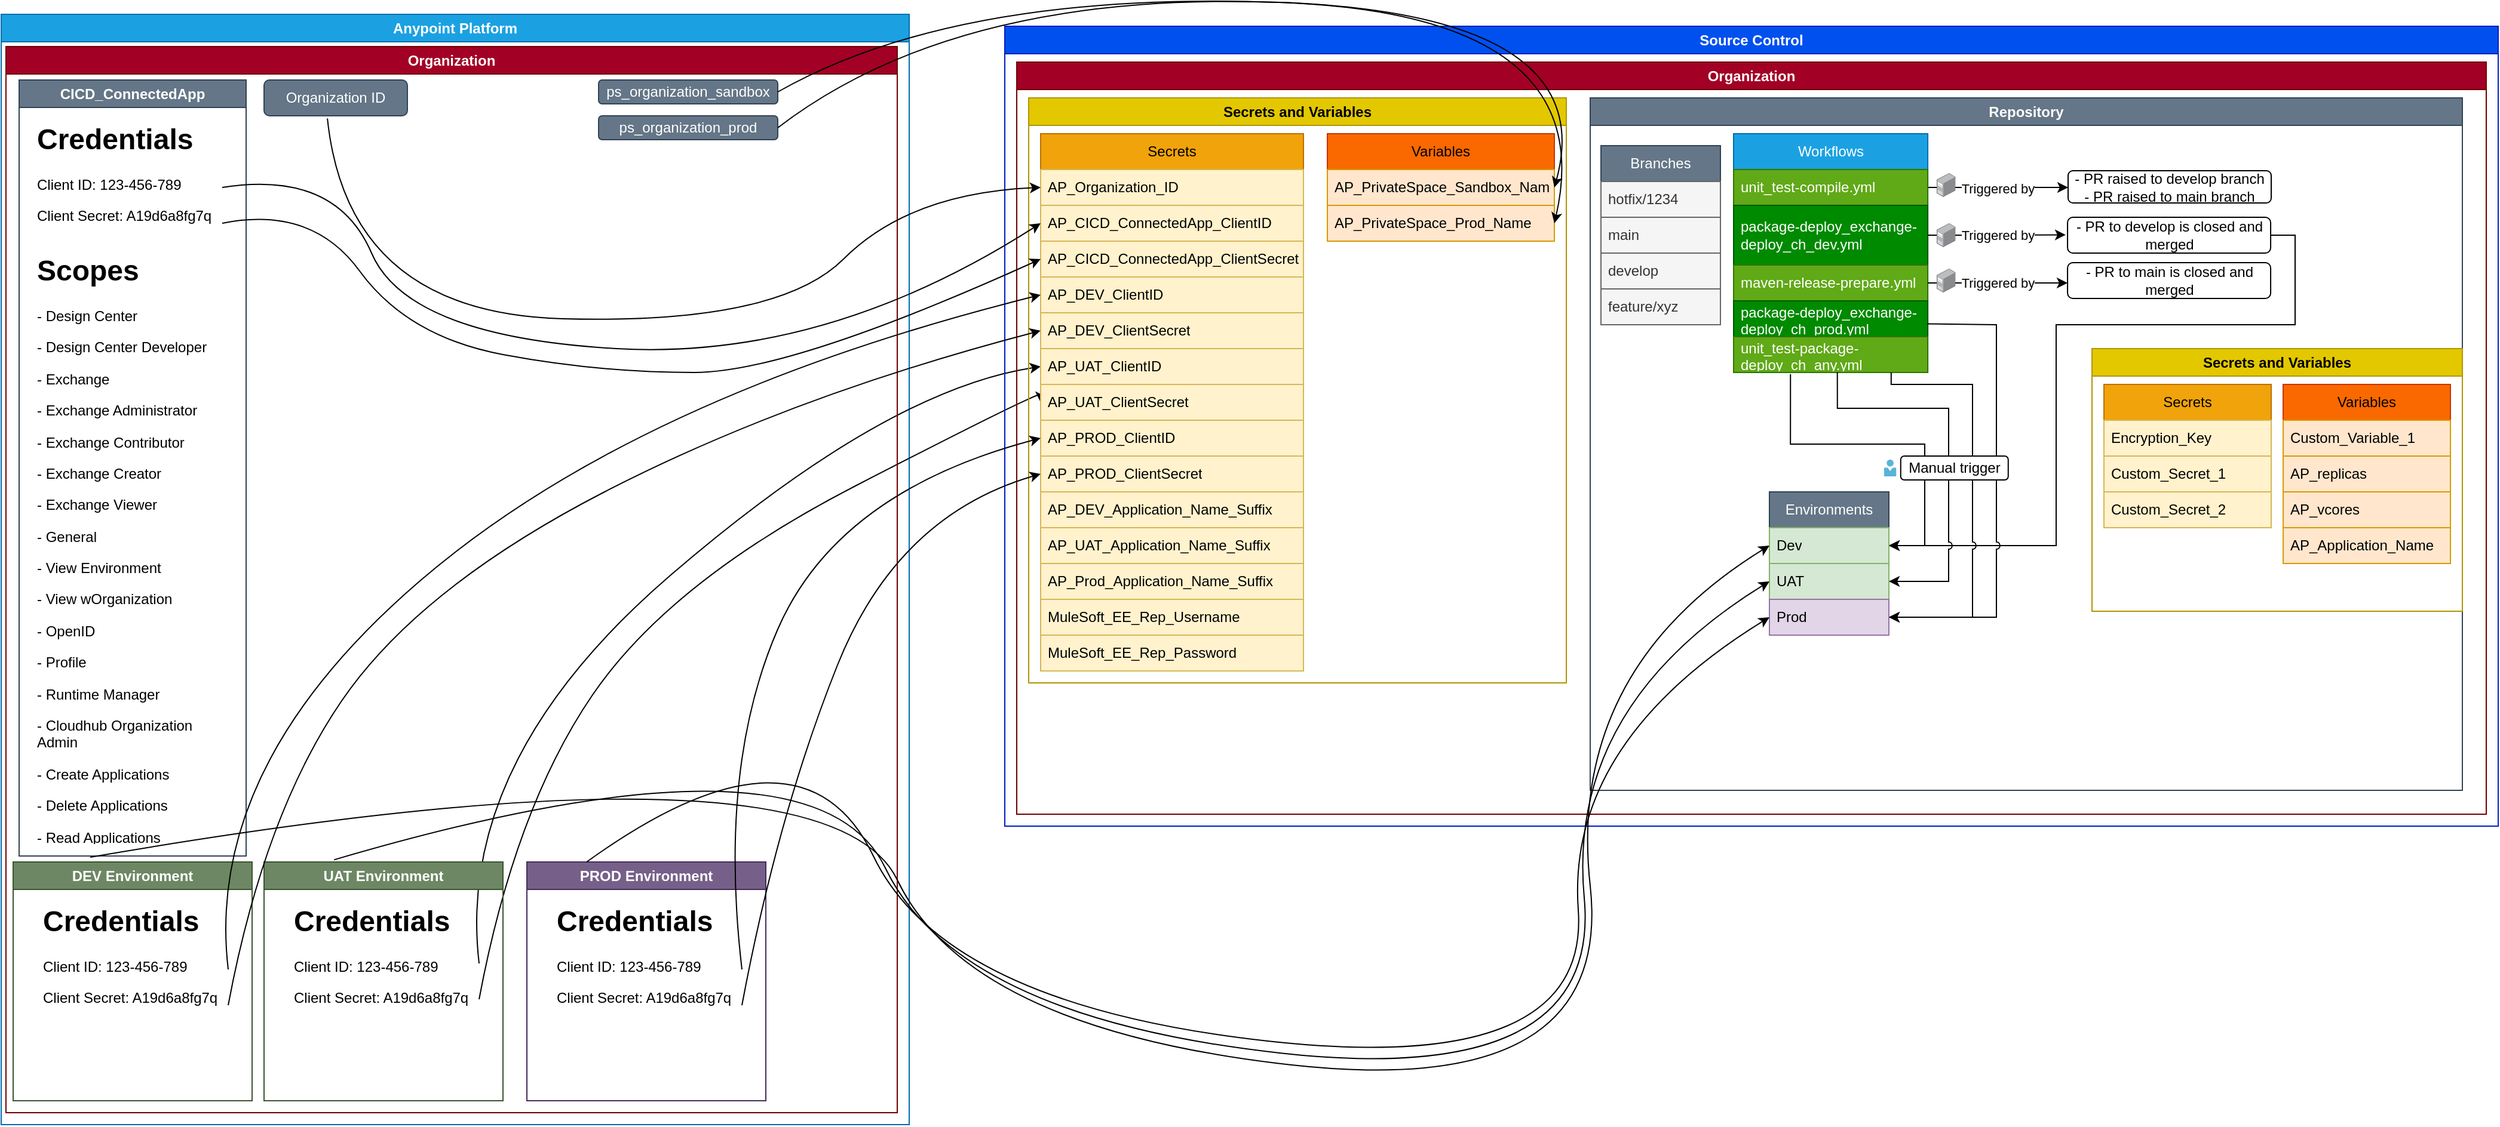 <mxfile version="21.6.5" type="device" pages="3">
  <diagram name="v1" id="KcvaqceAmyFRrwMdn_xZ">
    <mxGraphModel dx="3744" dy="1663" grid="1" gridSize="10" guides="1" tooltips="1" connect="1" arrows="1" fold="1" page="1" pageScale="1" pageWidth="827" pageHeight="1169" math="0" shadow="0">
      <root>
        <mxCell id="0" />
        <mxCell id="1" parent="0" />
        <mxCell id="WlsqMzOY9wFAaWYgSssA-2" value="Anypoint Platform" style="swimlane;whiteSpace=wrap;html=1;fillColor=#1ba1e2;fontColor=#ffffff;strokeColor=#006EAF;" parent="1" vertex="1">
          <mxGeometry x="-827" y="20" width="760" height="930" as="geometry">
            <mxRectangle x="10" y="10" width="140" height="30" as="alternateBounds" />
          </mxGeometry>
        </mxCell>
        <mxCell id="WlsqMzOY9wFAaWYgSssA-113" value="" style="curved=1;endArrow=classic;html=1;rounded=0;exitX=1;exitY=0.5;exitDx=0;exitDy=0;entryX=0;entryY=0.5;entryDx=0;entryDy=0;" parent="WlsqMzOY9wFAaWYgSssA-2" target="WlsqMzOY9wFAaWYgSssA-33" edge="1">
          <mxGeometry width="50" height="50" relative="1" as="geometry">
            <mxPoint x="400" y="795" as="sourcePoint" />
            <mxPoint x="1070" y="240" as="targetPoint" />
            <Array as="points">
              <mxPoint x="380" y="625" />
              <mxPoint x="740" y="315" />
            </Array>
          </mxGeometry>
        </mxCell>
        <mxCell id="WlsqMzOY9wFAaWYgSssA-114" value="" style="curved=1;endArrow=classic;html=1;rounded=0;exitX=1;exitY=0.75;exitDx=0;exitDy=0;entryX=0;entryY=0.5;entryDx=0;entryDy=0;" parent="WlsqMzOY9wFAaWYgSssA-2" target="WlsqMzOY9wFAaWYgSssA-36" edge="1">
          <mxGeometry width="50" height="50" relative="1" as="geometry">
            <mxPoint x="400" y="825" as="sourcePoint" />
            <mxPoint x="1080" y="260" as="targetPoint" />
            <Array as="points">
              <mxPoint x="430" y="665" />
              <mxPoint x="560" y="475" />
              <mxPoint x="870" y="315" />
            </Array>
          </mxGeometry>
        </mxCell>
        <mxCell id="IO6hgtRXoiiU4K4g2s5N-65" value="Organization" style="swimlane;whiteSpace=wrap;html=1;fillColor=#a20025;fontColor=#ffffff;strokeColor=#6F0000;" parent="WlsqMzOY9wFAaWYgSssA-2" vertex="1">
          <mxGeometry x="4" y="27" width="746" height="893" as="geometry">
            <mxRectangle x="320" y="120" width="110" height="30" as="alternateBounds" />
          </mxGeometry>
        </mxCell>
        <mxCell id="WlsqMzOY9wFAaWYgSssA-3" value="CICD_ConnectedApp" style="swimlane;whiteSpace=wrap;html=1;fillColor=#647687;fontColor=#ffffff;strokeColor=#314354;" parent="IO6hgtRXoiiU4K4g2s5N-65" vertex="1">
          <mxGeometry x="11" y="28" width="190" height="650" as="geometry">
            <mxRectangle x="20" y="40" width="160" height="30" as="alternateBounds" />
          </mxGeometry>
        </mxCell>
        <mxCell id="WlsqMzOY9wFAaWYgSssA-20" value="&lt;h1&gt;Scopes&lt;/h1&gt;&lt;p&gt;- Design Center&lt;/p&gt;&lt;p&gt;- Design Center Developer&lt;/p&gt;&lt;p&gt;- Exchange&lt;/p&gt;&lt;p&gt;- Exchange Administrator&lt;/p&gt;&lt;p&gt;- Exchange Contributor&lt;/p&gt;&lt;p&gt;- Exchange Creator&lt;/p&gt;&lt;p&gt;- Exchange Viewer&lt;/p&gt;&lt;p&gt;- General&lt;/p&gt;&lt;p&gt;- View Environment&lt;/p&gt;&lt;p&gt;- View wOrganization&lt;/p&gt;&lt;p&gt;- OpenID&lt;/p&gt;&lt;p&gt;- Profile&lt;/p&gt;&lt;p&gt;- Runtime Manager&lt;/p&gt;&lt;p&gt;- Cloudhub Organization Admin&lt;/p&gt;&lt;p&gt;- Create Applications&lt;/p&gt;&lt;p&gt;- Delete Applications&lt;/p&gt;&lt;p&gt;- Read Applications&lt;/p&gt;" style="text;html=1;strokeColor=none;fillColor=none;spacing=5;spacingTop=-20;whiteSpace=wrap;overflow=hidden;rounded=0;" parent="WlsqMzOY9wFAaWYgSssA-3" vertex="1">
          <mxGeometry x="10" y="140" width="160" height="500" as="geometry" />
        </mxCell>
        <mxCell id="WlsqMzOY9wFAaWYgSssA-101" value="&lt;h1&gt;Credentials&lt;/h1&gt;&lt;p&gt;Client ID: 123-456-789&lt;/p&gt;&lt;p&gt;Client Secret: A19d6a8fg7q&lt;/p&gt;" style="text;html=1;strokeColor=none;fillColor=none;spacing=5;spacingTop=-20;whiteSpace=wrap;overflow=hidden;rounded=0;" parent="WlsqMzOY9wFAaWYgSssA-3" vertex="1">
          <mxGeometry x="10" y="30" width="160" height="120" as="geometry" />
        </mxCell>
        <mxCell id="WlsqMzOY9wFAaWYgSssA-21" value="Organization ID" style="rounded=1;whiteSpace=wrap;html=1;fillColor=#647687;fontColor=#ffffff;strokeColor=#314354;" parent="IO6hgtRXoiiU4K4g2s5N-65" vertex="1">
          <mxGeometry x="216" y="28" width="120" height="30" as="geometry" />
        </mxCell>
        <mxCell id="WlsqMzOY9wFAaWYgSssA-117" value="ps_organization_sandbox" style="rounded=1;whiteSpace=wrap;html=1;fillColor=#647687;fontColor=#ffffff;strokeColor=#314354;" parent="IO6hgtRXoiiU4K4g2s5N-65" vertex="1">
          <mxGeometry x="496" y="28" width="150" height="20" as="geometry" />
        </mxCell>
        <mxCell id="WlsqMzOY9wFAaWYgSssA-118" value="ps_organization_prod" style="rounded=1;whiteSpace=wrap;html=1;fillColor=#647687;fontColor=#ffffff;strokeColor=#314354;" parent="IO6hgtRXoiiU4K4g2s5N-65" vertex="1">
          <mxGeometry x="496" y="58" width="150" height="20" as="geometry" />
        </mxCell>
        <mxCell id="WlsqMzOY9wFAaWYgSssA-107" value="DEV Environment" style="swimlane;whiteSpace=wrap;html=1;fillColor=#6d8764;fontColor=#ffffff;strokeColor=#3A5431;" parent="IO6hgtRXoiiU4K4g2s5N-65" vertex="1">
          <mxGeometry x="6" y="683" width="200" height="200" as="geometry" />
        </mxCell>
        <mxCell id="WlsqMzOY9wFAaWYgSssA-108" value="&lt;h1&gt;Credentials&lt;/h1&gt;&lt;p&gt;Client ID: 123-456-789&lt;/p&gt;&lt;p&gt;Client Secret: A19d6a8fg7q&lt;/p&gt;" style="text;html=1;strokeColor=none;fillColor=none;spacing=5;spacingTop=-20;whiteSpace=wrap;overflow=hidden;rounded=0;" parent="WlsqMzOY9wFAaWYgSssA-107" vertex="1">
          <mxGeometry x="20" y="30" width="160" height="120" as="geometry" />
        </mxCell>
        <mxCell id="WlsqMzOY9wFAaWYgSssA-106" value="UAT Environment" style="swimlane;whiteSpace=wrap;html=1;fillColor=#6d8764;fontColor=#ffffff;strokeColor=#3A5431;" parent="IO6hgtRXoiiU4K4g2s5N-65" vertex="1">
          <mxGeometry x="216" y="683" width="200" height="200" as="geometry" />
        </mxCell>
        <mxCell id="WlsqMzOY9wFAaWYgSssA-109" value="&lt;h1&gt;Credentials&lt;/h1&gt;&lt;p&gt;Client ID: 123-456-789&lt;/p&gt;&lt;p&gt;Client Secret: A19d6a8fg7q&lt;/p&gt;" style="text;html=1;strokeColor=none;fillColor=none;spacing=5;spacingTop=-20;whiteSpace=wrap;overflow=hidden;rounded=0;" parent="WlsqMzOY9wFAaWYgSssA-106" vertex="1">
          <mxGeometry x="20" y="30" width="160" height="120" as="geometry" />
        </mxCell>
        <mxCell id="WlsqMzOY9wFAaWYgSssA-105" value="PROD Environment" style="swimlane;whiteSpace=wrap;html=1;fillColor=#76608a;fontColor=#ffffff;strokeColor=#432D57;" parent="IO6hgtRXoiiU4K4g2s5N-65" vertex="1">
          <mxGeometry x="436" y="683" width="200" height="200" as="geometry" />
        </mxCell>
        <mxCell id="WlsqMzOY9wFAaWYgSssA-110" value="&lt;h1&gt;Credentials&lt;/h1&gt;&lt;p&gt;Client ID: 123-456-789&lt;/p&gt;&lt;p&gt;Client Secret: A19d6a8fg7q&lt;/p&gt;" style="text;html=1;strokeColor=none;fillColor=none;spacing=5;spacingTop=-20;whiteSpace=wrap;overflow=hidden;rounded=0;" parent="WlsqMzOY9wFAaWYgSssA-105" vertex="1">
          <mxGeometry x="20" y="30" width="160" height="120" as="geometry" />
        </mxCell>
        <mxCell id="WlsqMzOY9wFAaWYgSssA-22" value="Source Control" style="swimlane;whiteSpace=wrap;html=1;fillColor=#0050ef;fontColor=#ffffff;strokeColor=#001DBC;" parent="1" vertex="1">
          <mxGeometry x="13" y="30" width="1250" height="670" as="geometry">
            <mxRectangle x="90" y="550" width="100" height="30" as="alternateBounds" />
          </mxGeometry>
        </mxCell>
        <mxCell id="WlsqMzOY9wFAaWYgSssA-26" value="Organization" style="swimlane;whiteSpace=wrap;html=1;fillColor=#a20025;fontColor=#ffffff;strokeColor=#6F0000;" parent="WlsqMzOY9wFAaWYgSssA-22" vertex="1">
          <mxGeometry x="10" y="30" width="1230" height="630" as="geometry">
            <mxRectangle x="320" y="120" width="110" height="30" as="alternateBounds" />
          </mxGeometry>
        </mxCell>
        <mxCell id="WlsqMzOY9wFAaWYgSssA-27" value="Secrets and Variables" style="swimlane;whiteSpace=wrap;html=1;fillColor=#e3c800;fontColor=#000000;strokeColor=#B09500;" parent="WlsqMzOY9wFAaWYgSssA-26" vertex="1">
          <mxGeometry x="10" y="30" width="450" height="490" as="geometry">
            <mxRectangle x="10" y="30" width="160" height="30" as="alternateBounds" />
          </mxGeometry>
        </mxCell>
        <mxCell id="WlsqMzOY9wFAaWYgSssA-28" value="Secrets" style="swimlane;fontStyle=0;childLayout=stackLayout;horizontal=1;startSize=30;horizontalStack=0;resizeParent=1;resizeParentMax=0;resizeLast=0;collapsible=1;marginBottom=0;whiteSpace=wrap;html=1;fillColor=#f0a30a;fontColor=#000000;strokeColor=#BD7000;" parent="WlsqMzOY9wFAaWYgSssA-27" vertex="1">
          <mxGeometry x="10" y="30" width="220" height="450" as="geometry">
            <mxRectangle x="10" y="30" width="80" height="30" as="alternateBounds" />
          </mxGeometry>
        </mxCell>
        <mxCell id="WlsqMzOY9wFAaWYgSssA-29" value="AP_Organization_ID" style="text;strokeColor=#d6b656;fillColor=#fff2cc;align=left;verticalAlign=middle;spacingLeft=4;spacingRight=4;overflow=hidden;points=[[0,0.5],[1,0.5]];portConstraint=eastwest;rotatable=0;whiteSpace=wrap;html=1;" parent="WlsqMzOY9wFAaWYgSssA-28" vertex="1">
          <mxGeometry y="30" width="220" height="30" as="geometry" />
        </mxCell>
        <mxCell id="WlsqMzOY9wFAaWYgSssA-30" value="AP_CICD_ConnectedApp_ClientID" style="text;fillColor=#fff2cc;align=left;verticalAlign=middle;spacingLeft=4;spacingRight=4;overflow=hidden;points=[[0,0.5],[1,0.5]];portConstraint=eastwest;rotatable=0;whiteSpace=wrap;html=1;strokeColor=#d6b656;" parent="WlsqMzOY9wFAaWYgSssA-28" vertex="1">
          <mxGeometry y="60" width="220" height="30" as="geometry" />
        </mxCell>
        <mxCell id="WlsqMzOY9wFAaWYgSssA-31" value="AP_CICD_ConnectedApp_ClientSecret" style="text;strokeColor=#d6b656;fillColor=#fff2cc;align=left;verticalAlign=middle;spacingLeft=4;spacingRight=4;overflow=hidden;points=[[0,0.5],[1,0.5]];portConstraint=eastwest;rotatable=0;whiteSpace=wrap;html=1;" parent="WlsqMzOY9wFAaWYgSssA-28" vertex="1">
          <mxGeometry y="90" width="220" height="30" as="geometry" />
        </mxCell>
        <mxCell id="WlsqMzOY9wFAaWYgSssA-32" value="AP_DEV_ClientID" style="text;strokeColor=#d6b656;fillColor=#fff2cc;align=left;verticalAlign=middle;spacingLeft=4;spacingRight=4;overflow=hidden;points=[[0,0.5],[1,0.5]];portConstraint=eastwest;rotatable=0;whiteSpace=wrap;html=1;" parent="WlsqMzOY9wFAaWYgSssA-28" vertex="1">
          <mxGeometry y="120" width="220" height="30" as="geometry" />
        </mxCell>
        <mxCell id="WlsqMzOY9wFAaWYgSssA-37" value="AP_DEV_ClientSecret" style="text;strokeColor=#d6b656;fillColor=#fff2cc;align=left;verticalAlign=middle;spacingLeft=4;spacingRight=4;overflow=hidden;points=[[0,0.5],[1,0.5]];portConstraint=eastwest;rotatable=0;whiteSpace=wrap;html=1;" parent="WlsqMzOY9wFAaWYgSssA-28" vertex="1">
          <mxGeometry y="150" width="220" height="30" as="geometry" />
        </mxCell>
        <mxCell id="WlsqMzOY9wFAaWYgSssA-33" value="AP_UAT_ClientID" style="text;strokeColor=#d6b656;fillColor=#fff2cc;align=left;verticalAlign=middle;spacingLeft=4;spacingRight=4;overflow=hidden;points=[[0,0.5],[1,0.5]];portConstraint=eastwest;rotatable=0;whiteSpace=wrap;html=1;" parent="WlsqMzOY9wFAaWYgSssA-28" vertex="1">
          <mxGeometry y="180" width="220" height="30" as="geometry" />
        </mxCell>
        <mxCell id="WlsqMzOY9wFAaWYgSssA-36" value="AP_UAT_ClientSecret" style="text;strokeColor=#d6b656;fillColor=#fff2cc;align=left;verticalAlign=middle;spacingLeft=4;spacingRight=4;overflow=hidden;points=[[0,0.5],[1,0.5]];portConstraint=eastwest;rotatable=0;whiteSpace=wrap;html=1;" parent="WlsqMzOY9wFAaWYgSssA-28" vertex="1">
          <mxGeometry y="210" width="220" height="30" as="geometry" />
        </mxCell>
        <mxCell id="WlsqMzOY9wFAaWYgSssA-34" value="AP_PROD_ClientID" style="text;strokeColor=#d6b656;fillColor=#fff2cc;align=left;verticalAlign=middle;spacingLeft=4;spacingRight=4;overflow=hidden;points=[[0,0.5],[1,0.5]];portConstraint=eastwest;rotatable=0;whiteSpace=wrap;html=1;" parent="WlsqMzOY9wFAaWYgSssA-28" vertex="1">
          <mxGeometry y="240" width="220" height="30" as="geometry" />
        </mxCell>
        <mxCell id="WlsqMzOY9wFAaWYgSssA-35" value="AP_PROD_ClientSecret" style="text;strokeColor=#d6b656;fillColor=#fff2cc;align=left;verticalAlign=middle;spacingLeft=4;spacingRight=4;overflow=hidden;points=[[0,0.5],[1,0.5]];portConstraint=eastwest;rotatable=0;whiteSpace=wrap;html=1;" parent="WlsqMzOY9wFAaWYgSssA-28" vertex="1">
          <mxGeometry y="270" width="220" height="30" as="geometry" />
        </mxCell>
        <mxCell id="eAUUorB9yZXVc0QDvwAi-1" value="AP_DEV_Application_Name_Suffix" style="text;strokeColor=#d6b656;fillColor=#fff2cc;align=left;verticalAlign=middle;spacingLeft=4;spacingRight=4;overflow=hidden;points=[[0,0.5],[1,0.5]];portConstraint=eastwest;rotatable=0;whiteSpace=wrap;html=1;" vertex="1" parent="WlsqMzOY9wFAaWYgSssA-28">
          <mxGeometry y="300" width="220" height="30" as="geometry" />
        </mxCell>
        <mxCell id="eAUUorB9yZXVc0QDvwAi-3" value="AP_UAT_Application_Name_Suffix" style="text;strokeColor=#d6b656;fillColor=#fff2cc;align=left;verticalAlign=middle;spacingLeft=4;spacingRight=4;overflow=hidden;points=[[0,0.5],[1,0.5]];portConstraint=eastwest;rotatable=0;whiteSpace=wrap;html=1;" vertex="1" parent="WlsqMzOY9wFAaWYgSssA-28">
          <mxGeometry y="330" width="220" height="30" as="geometry" />
        </mxCell>
        <mxCell id="eAUUorB9yZXVc0QDvwAi-2" value="AP_Prod_Application_Name_Suffix" style="text;strokeColor=#d6b656;fillColor=#fff2cc;align=left;verticalAlign=middle;spacingLeft=4;spacingRight=4;overflow=hidden;points=[[0,0.5],[1,0.5]];portConstraint=eastwest;rotatable=0;whiteSpace=wrap;html=1;" vertex="1" parent="WlsqMzOY9wFAaWYgSssA-28">
          <mxGeometry y="360" width="220" height="30" as="geometry" />
        </mxCell>
        <mxCell id="f1pE22XIs8Pt3IvtdLca-1" value="MuleSoft_EE_Rep_Username" style="text;strokeColor=#d6b656;fillColor=#fff2cc;align=left;verticalAlign=middle;spacingLeft=4;spacingRight=4;overflow=hidden;points=[[0,0.5],[1,0.5]];portConstraint=eastwest;rotatable=0;whiteSpace=wrap;html=1;" parent="WlsqMzOY9wFAaWYgSssA-28" vertex="1">
          <mxGeometry y="390" width="220" height="30" as="geometry" />
        </mxCell>
        <mxCell id="f1pE22XIs8Pt3IvtdLca-2" value="MuleSoft_EE_Rep_Password" style="text;strokeColor=#d6b656;fillColor=#fff2cc;align=left;verticalAlign=middle;spacingLeft=4;spacingRight=4;overflow=hidden;points=[[0,0.5],[1,0.5]];portConstraint=eastwest;rotatable=0;whiteSpace=wrap;html=1;" parent="WlsqMzOY9wFAaWYgSssA-28" vertex="1">
          <mxGeometry y="420" width="220" height="30" as="geometry" />
        </mxCell>
        <mxCell id="WlsqMzOY9wFAaWYgSssA-52" value="Variables" style="swimlane;fontStyle=0;childLayout=stackLayout;horizontal=1;startSize=30;horizontalStack=0;resizeParent=1;resizeParentMax=0;resizeLast=0;collapsible=1;marginBottom=0;whiteSpace=wrap;html=1;fillColor=#fa6800;fontColor=#000000;strokeColor=#C73500;" parent="WlsqMzOY9wFAaWYgSssA-27" vertex="1">
          <mxGeometry x="250" y="30" width="190" height="90" as="geometry" />
        </mxCell>
        <mxCell id="WlsqMzOY9wFAaWYgSssA-53" value="AP_PrivateSpace_Sandbox_Name" style="text;strokeColor=#d79b00;fillColor=#ffe6cc;align=left;verticalAlign=middle;spacingLeft=4;spacingRight=4;overflow=hidden;points=[[0,0.5],[1,0.5]];portConstraint=eastwest;rotatable=0;whiteSpace=wrap;html=1;" parent="WlsqMzOY9wFAaWYgSssA-52" vertex="1">
          <mxGeometry y="30" width="190" height="30" as="geometry" />
        </mxCell>
        <mxCell id="WlsqMzOY9wFAaWYgSssA-54" value="AP_PrivateSpace_Prod_Name" style="text;strokeColor=#d79b00;fillColor=#ffe6cc;align=left;verticalAlign=middle;spacingLeft=4;spacingRight=4;overflow=hidden;points=[[0,0.5],[1,0.5]];portConstraint=eastwest;rotatable=0;whiteSpace=wrap;html=1;" parent="WlsqMzOY9wFAaWYgSssA-52" vertex="1">
          <mxGeometry y="60" width="190" height="30" as="geometry" />
        </mxCell>
        <mxCell id="WlsqMzOY9wFAaWYgSssA-39" value="Repository" style="swimlane;whiteSpace=wrap;html=1;fillColor=#647687;fontColor=#ffffff;strokeColor=#314354;" parent="WlsqMzOY9wFAaWYgSssA-26" vertex="1">
          <mxGeometry x="480" y="30" width="730" height="580" as="geometry">
            <mxRectangle x="480" y="30" width="150" height="30" as="alternateBounds" />
          </mxGeometry>
        </mxCell>
        <mxCell id="IO6hgtRXoiiU4K4g2s5N-36" style="edgeStyle=orthogonalEdgeStyle;rounded=0;orthogonalLoop=1;jettySize=auto;html=1;entryX=1;entryY=0.5;entryDx=0;entryDy=0;jumpStyle=arc;exitX=1;exitY=0.5;exitDx=0;exitDy=0;" parent="WlsqMzOY9wFAaWYgSssA-39" source="IO6hgtRXoiiU4K4g2s5N-13" target="hSwmIFWzSkDaHYj3NJwP-2" edge="1">
          <mxGeometry relative="1" as="geometry">
            <Array as="points">
              <mxPoint x="590" y="115" />
              <mxPoint x="590" y="190" />
              <mxPoint x="390" y="190" />
              <mxPoint x="390" y="375" />
            </Array>
          </mxGeometry>
        </mxCell>
        <mxCell id="hSwmIFWzSkDaHYj3NJwP-1" value="Environments" style="swimlane;fontStyle=0;childLayout=stackLayout;horizontal=1;startSize=30;horizontalStack=0;resizeParent=1;resizeParentMax=0;resizeLast=0;collapsible=1;marginBottom=0;whiteSpace=wrap;html=1;fillColor=#647687;fontColor=#ffffff;strokeColor=#314354;" parent="WlsqMzOY9wFAaWYgSssA-39" vertex="1">
          <mxGeometry x="150" y="330" width="100" height="120" as="geometry" />
        </mxCell>
        <mxCell id="hSwmIFWzSkDaHYj3NJwP-2" value="Dev" style="text;strokeColor=#82b366;fillColor=#d5e8d4;align=left;verticalAlign=middle;spacingLeft=4;spacingRight=4;overflow=hidden;points=[[0,0.5],[1,0.5]];portConstraint=eastwest;rotatable=0;whiteSpace=wrap;html=1;" parent="hSwmIFWzSkDaHYj3NJwP-1" vertex="1">
          <mxGeometry y="30" width="100" height="30" as="geometry" />
        </mxCell>
        <mxCell id="hSwmIFWzSkDaHYj3NJwP-3" value="UAT" style="text;strokeColor=#82b366;fillColor=#d5e8d4;align=left;verticalAlign=middle;spacingLeft=4;spacingRight=4;overflow=hidden;points=[[0,0.5],[1,0.5]];portConstraint=eastwest;rotatable=0;whiteSpace=wrap;html=1;" parent="hSwmIFWzSkDaHYj3NJwP-1" vertex="1">
          <mxGeometry y="60" width="100" height="30" as="geometry" />
        </mxCell>
        <mxCell id="hSwmIFWzSkDaHYj3NJwP-4" value="&lt;font&gt;Prod&lt;/font&gt;" style="text;strokeColor=#9673a6;fillColor=#e1d5e7;align=left;verticalAlign=middle;spacingLeft=4;spacingRight=4;overflow=hidden;points=[[0,0.5],[1,0.5]];portConstraint=eastwest;rotatable=0;whiteSpace=wrap;html=1;" parent="hSwmIFWzSkDaHYj3NJwP-1" vertex="1">
          <mxGeometry y="90" width="100" height="30" as="geometry" />
        </mxCell>
        <mxCell id="IO6hgtRXoiiU4K4g2s5N-4" value="" style="image;sketch=0;aspect=fixed;html=1;points=[];align=center;fontSize=12;image=img/lib/mscae/Person.svg;" parent="WlsqMzOY9wFAaWYgSssA-39" vertex="1">
          <mxGeometry x="245.89" y="303" width="10.36" height="14" as="geometry" />
        </mxCell>
        <mxCell id="IO6hgtRXoiiU4K4g2s5N-5" value="Workflows" style="swimlane;fontStyle=0;childLayout=stackLayout;horizontal=1;startSize=30;horizontalStack=0;resizeParent=1;resizeParentMax=0;resizeLast=0;collapsible=1;marginBottom=0;whiteSpace=wrap;html=1;fillColor=#1ba1e2;fontColor=#ffffff;strokeColor=#006EAF;" parent="WlsqMzOY9wFAaWYgSssA-39" vertex="1">
          <mxGeometry x="120" y="30" width="162.54" height="200" as="geometry" />
        </mxCell>
        <mxCell id="IO6hgtRXoiiU4K4g2s5N-6" value="Triggered by" style="edgeStyle=orthogonalEdgeStyle;rounded=0;orthogonalLoop=1;jettySize=auto;html=1;" parent="IO6hgtRXoiiU4K4g2s5N-5" source="IO6hgtRXoiiU4K4g2s5N-7" edge="1">
          <mxGeometry relative="1" as="geometry">
            <mxPoint x="280.0" y="45" as="targetPoint" />
          </mxGeometry>
        </mxCell>
        <mxCell id="IO6hgtRXoiiU4K4g2s5N-7" value="unit_test-compile.yml" style="text;strokeColor=#2D7600;fillColor=#60a917;align=left;verticalAlign=middle;spacingLeft=4;spacingRight=4;overflow=hidden;points=[[0,0.5],[1,0.5]];portConstraint=eastwest;rotatable=0;whiteSpace=wrap;html=1;fontColor=#ffffff;" parent="IO6hgtRXoiiU4K4g2s5N-5" vertex="1">
          <mxGeometry y="30" width="162.54" height="30" as="geometry" />
        </mxCell>
        <mxCell id="IO6hgtRXoiiU4K4g2s5N-8" value="package-deploy_exchange-deploy_ch_dev.yml" style="text;strokeColor=#005700;fillColor=#008a00;align=left;verticalAlign=middle;spacingLeft=4;spacingRight=4;overflow=hidden;points=[[0,0.5],[1,0.5]];portConstraint=eastwest;rotatable=0;whiteSpace=wrap;html=1;fontColor=#ffffff;" parent="IO6hgtRXoiiU4K4g2s5N-5" vertex="1">
          <mxGeometry y="60" width="162.54" height="50" as="geometry" />
        </mxCell>
        <mxCell id="IO6hgtRXoiiU4K4g2s5N-9" value="maven-release-prepare.yml" style="text;strokeColor=#2D7600;fillColor=#60a917;align=left;verticalAlign=middle;spacingLeft=4;spacingRight=4;overflow=hidden;points=[[0,0.5],[1,0.5]];portConstraint=eastwest;rotatable=0;whiteSpace=wrap;html=1;fontColor=#ffffff;" parent="IO6hgtRXoiiU4K4g2s5N-5" vertex="1">
          <mxGeometry y="110" width="162.54" height="30" as="geometry" />
        </mxCell>
        <mxCell id="IO6hgtRXoiiU4K4g2s5N-10" value="package-deploy_exchange-deploy_ch_prod.yml" style="text;strokeColor=#005700;fillColor=#008a00;align=left;verticalAlign=middle;spacingLeft=4;spacingRight=4;overflow=hidden;points=[[0,0.5],[1,0.5]];portConstraint=eastwest;rotatable=0;whiteSpace=wrap;html=1;fontColor=#ffffff;" parent="IO6hgtRXoiiU4K4g2s5N-5" vertex="1">
          <mxGeometry y="140" width="162.54" height="30" as="geometry" />
        </mxCell>
        <mxCell id="IO6hgtRXoiiU4K4g2s5N-11" value="unit_test-package-deploy_ch_any.yml" style="text;strokeColor=#2D7600;fillColor=#60a917;align=left;verticalAlign=middle;spacingLeft=4;spacingRight=4;overflow=hidden;points=[[0,0.5],[1,0.5]];portConstraint=eastwest;rotatable=0;whiteSpace=wrap;html=1;fontColor=#ffffff;" parent="IO6hgtRXoiiU4K4g2s5N-5" vertex="1">
          <mxGeometry y="170" width="162.54" height="30" as="geometry" />
        </mxCell>
        <mxCell id="IO6hgtRXoiiU4K4g2s5N-12" value="- PR raised to develop branch&lt;br&gt;- PR raised to main branch" style="rounded=1;whiteSpace=wrap;html=1;" parent="WlsqMzOY9wFAaWYgSssA-39" vertex="1">
          <mxGeometry x="400" y="61" width="170" height="27" as="geometry" />
        </mxCell>
        <mxCell id="IO6hgtRXoiiU4K4g2s5N-13" value="- PR to develop is closed and merged" style="rounded=1;whiteSpace=wrap;html=1;" parent="WlsqMzOY9wFAaWYgSssA-39" vertex="1">
          <mxGeometry x="399.54" y="100" width="170" height="30" as="geometry" />
        </mxCell>
        <mxCell id="IO6hgtRXoiiU4K4g2s5N-15" value="" style="image;points=[];aspect=fixed;html=1;align=center;shadow=0;dashed=0;image=img/lib/allied_telesis/computer_and_terminals/Server_Desktop.svg;" parent="WlsqMzOY9wFAaWYgSssA-39" vertex="1">
          <mxGeometry x="290" y="63" width="15.78" height="20" as="geometry" />
        </mxCell>
        <mxCell id="IO6hgtRXoiiU4K4g2s5N-21" value="Triggered by" style="edgeStyle=orthogonalEdgeStyle;rounded=0;orthogonalLoop=1;jettySize=auto;html=1;" parent="WlsqMzOY9wFAaWYgSssA-39" edge="1">
          <mxGeometry relative="1" as="geometry">
            <mxPoint x="399.54" y="155" as="targetPoint" />
            <mxPoint x="282.54" y="155" as="sourcePoint" />
          </mxGeometry>
        </mxCell>
        <mxCell id="IO6hgtRXoiiU4K4g2s5N-22" value="- PR to main is closed and merged" style="rounded=1;whiteSpace=wrap;html=1;" parent="WlsqMzOY9wFAaWYgSssA-39" vertex="1">
          <mxGeometry x="399.54" y="138" width="170" height="30" as="geometry" />
        </mxCell>
        <mxCell id="IO6hgtRXoiiU4K4g2s5N-23" value="" style="image;points=[];aspect=fixed;html=1;align=center;shadow=0;dashed=0;image=img/lib/allied_telesis/computer_and_terminals/Server_Desktop.svg;" parent="WlsqMzOY9wFAaWYgSssA-39" vertex="1">
          <mxGeometry x="290" y="143" width="15.78" height="20" as="geometry" />
        </mxCell>
        <mxCell id="IO6hgtRXoiiU4K4g2s5N-24" value="Triggered by" style="edgeStyle=orthogonalEdgeStyle;rounded=0;orthogonalLoop=1;jettySize=auto;html=1;entryX=-0.009;entryY=0.49;entryDx=0;entryDy=0;entryPerimeter=0;" parent="WlsqMzOY9wFAaWYgSssA-39" source="IO6hgtRXoiiU4K4g2s5N-8" target="IO6hgtRXoiiU4K4g2s5N-13" edge="1">
          <mxGeometry relative="1" as="geometry">
            <mxPoint x="370" y="115" as="targetPoint" />
          </mxGeometry>
        </mxCell>
        <mxCell id="IO6hgtRXoiiU4K4g2s5N-25" value="" style="image;points=[];aspect=fixed;html=1;align=center;shadow=0;dashed=0;image=img/lib/allied_telesis/computer_and_terminals/Server_Desktop.svg;" parent="WlsqMzOY9wFAaWYgSssA-39" vertex="1">
          <mxGeometry x="290" y="105" width="15.78" height="20" as="geometry" />
        </mxCell>
        <mxCell id="IO6hgtRXoiiU4K4g2s5N-30" style="edgeStyle=orthogonalEdgeStyle;rounded=0;orthogonalLoop=1;jettySize=auto;html=1;entryX=1;entryY=0.5;entryDx=0;entryDy=0;exitX=0.213;exitY=0.975;exitDx=0;exitDy=0;exitPerimeter=0;jumpStyle=arc;" parent="WlsqMzOY9wFAaWYgSssA-39" target="hSwmIFWzSkDaHYj3NJwP-3" edge="1">
          <mxGeometry relative="1" as="geometry">
            <mxPoint x="206.85" y="276" as="targetPoint" />
            <mxPoint x="206.85" y="230" as="sourcePoint" />
            <Array as="points">
              <mxPoint x="207" y="260" />
              <mxPoint x="300" y="260" />
              <mxPoint x="300" y="405" />
            </Array>
          </mxGeometry>
        </mxCell>
        <mxCell id="IO6hgtRXoiiU4K4g2s5N-31" style="edgeStyle=orthogonalEdgeStyle;rounded=0;orthogonalLoop=1;jettySize=auto;html=1;entryX=1;entryY=0.5;entryDx=0;entryDy=0;exitX=0.213;exitY=0.975;exitDx=0;exitDy=0;exitPerimeter=0;jumpStyle=arc;" parent="WlsqMzOY9wFAaWYgSssA-39" target="hSwmIFWzSkDaHYj3NJwP-4" edge="1">
          <mxGeometry relative="1" as="geometry">
            <mxPoint x="251.91" y="276" as="targetPoint" />
            <mxPoint x="251.91" y="230" as="sourcePoint" />
            <Array as="points">
              <mxPoint x="252" y="240" />
              <mxPoint x="320" y="240" />
              <mxPoint x="320" y="435" />
            </Array>
          </mxGeometry>
        </mxCell>
        <mxCell id="IO6hgtRXoiiU4K4g2s5N-34" style="edgeStyle=orthogonalEdgeStyle;rounded=0;orthogonalLoop=1;jettySize=auto;html=1;entryX=1;entryY=0.5;entryDx=0;entryDy=0;exitX=0.997;exitY=0.64;exitDx=0;exitDy=0;exitPerimeter=0;jumpStyle=arc;" parent="WlsqMzOY9wFAaWYgSssA-39" source="IO6hgtRXoiiU4K4g2s5N-10" target="hSwmIFWzSkDaHYj3NJwP-4" edge="1">
          <mxGeometry relative="1" as="geometry">
            <mxPoint x="126" y="550" as="targetPoint" />
            <mxPoint x="261.91" y="240" as="sourcePoint" />
            <Array as="points">
              <mxPoint x="290" y="189" />
              <mxPoint x="340" y="190" />
              <mxPoint x="340" y="435" />
            </Array>
          </mxGeometry>
        </mxCell>
        <mxCell id="IO6hgtRXoiiU4K4g2s5N-26" style="edgeStyle=orthogonalEdgeStyle;rounded=0;orthogonalLoop=1;jettySize=auto;html=1;entryX=1;entryY=0.5;entryDx=0;entryDy=0;exitX=0.293;exitY=1.044;exitDx=0;exitDy=0;exitPerimeter=0;jumpStyle=none;" parent="WlsqMzOY9wFAaWYgSssA-39" source="IO6hgtRXoiiU4K4g2s5N-11" target="hSwmIFWzSkDaHYj3NJwP-2" edge="1">
          <mxGeometry relative="1" as="geometry">
            <mxPoint x="320" y="213" as="targetPoint" />
            <Array as="points">
              <mxPoint x="168" y="290" />
              <mxPoint x="280" y="290" />
              <mxPoint x="280" y="375" />
            </Array>
          </mxGeometry>
        </mxCell>
        <mxCell id="5-OAXvshyF9yfbuMHgJZ-1" value="Branches" style="swimlane;fontStyle=0;childLayout=stackLayout;horizontal=1;startSize=30;horizontalStack=0;resizeParent=1;resizeParentMax=0;resizeLast=0;collapsible=1;marginBottom=0;whiteSpace=wrap;html=1;fillColor=#647687;fontColor=#ffffff;strokeColor=#314354;" parent="WlsqMzOY9wFAaWYgSssA-39" vertex="1">
          <mxGeometry x="9" y="40" width="100" height="150" as="geometry" />
        </mxCell>
        <mxCell id="5-OAXvshyF9yfbuMHgJZ-2" value="hotfix/1234" style="text;strokeColor=#666666;fillColor=#f5f5f5;align=left;verticalAlign=middle;spacingLeft=4;spacingRight=4;overflow=hidden;points=[[0,0.5],[1,0.5]];portConstraint=eastwest;rotatable=0;whiteSpace=wrap;html=1;fontColor=#333333;" parent="5-OAXvshyF9yfbuMHgJZ-1" vertex="1">
          <mxGeometry y="30" width="100" height="30" as="geometry" />
        </mxCell>
        <mxCell id="5-OAXvshyF9yfbuMHgJZ-3" value="main" style="text;strokeColor=#666666;fillColor=#f5f5f5;align=left;verticalAlign=middle;spacingLeft=4;spacingRight=4;overflow=hidden;points=[[0,0.5],[1,0.5]];portConstraint=eastwest;rotatable=0;whiteSpace=wrap;html=1;fontColor=#333333;" parent="5-OAXvshyF9yfbuMHgJZ-1" vertex="1">
          <mxGeometry y="60" width="100" height="30" as="geometry" />
        </mxCell>
        <mxCell id="5-OAXvshyF9yfbuMHgJZ-4" value="&lt;font&gt;develop&lt;/font&gt;" style="text;strokeColor=#666666;fillColor=#f5f5f5;align=left;verticalAlign=middle;spacingLeft=4;spacingRight=4;overflow=hidden;points=[[0,0.5],[1,0.5]];portConstraint=eastwest;rotatable=0;whiteSpace=wrap;html=1;fontColor=#333333;" parent="5-OAXvshyF9yfbuMHgJZ-1" vertex="1">
          <mxGeometry y="90" width="100" height="30" as="geometry" />
        </mxCell>
        <mxCell id="5-OAXvshyF9yfbuMHgJZ-5" value="feature/xyz" style="text;strokeColor=#666666;fillColor=#f5f5f5;align=left;verticalAlign=middle;spacingLeft=4;spacingRight=4;overflow=hidden;points=[[0,0.5],[1,0.5]];portConstraint=eastwest;rotatable=0;whiteSpace=wrap;html=1;fontColor=#333333;" parent="5-OAXvshyF9yfbuMHgJZ-1" vertex="1">
          <mxGeometry y="120" width="100" height="30" as="geometry" />
        </mxCell>
        <mxCell id="IO6hgtRXoiiU4K4g2s5N-33" value="Manual trigger" style="rounded=1;whiteSpace=wrap;html=1;" parent="WlsqMzOY9wFAaWYgSssA-39" vertex="1">
          <mxGeometry x="259.89" y="300" width="90" height="20" as="geometry" />
        </mxCell>
        <mxCell id="WlsqMzOY9wFAaWYgSssA-40" value="Secrets and Variables" style="swimlane;whiteSpace=wrap;html=1;fillColor=#e3c800;fontColor=#000000;strokeColor=#B09500;" parent="WlsqMzOY9wFAaWYgSssA-39" vertex="1">
          <mxGeometry x="420" y="210" width="310" height="220" as="geometry">
            <mxRectangle x="150" y="310" width="160" height="30" as="alternateBounds" />
          </mxGeometry>
        </mxCell>
        <mxCell id="WlsqMzOY9wFAaWYgSssA-47" value="Secrets" style="swimlane;fontStyle=0;childLayout=stackLayout;horizontal=1;startSize=30;horizontalStack=0;resizeParent=1;resizeParentMax=0;resizeLast=0;collapsible=1;marginBottom=0;whiteSpace=wrap;html=1;fillColor=#f0a30a;fontColor=#000000;strokeColor=#BD7000;" parent="WlsqMzOY9wFAaWYgSssA-40" vertex="1">
          <mxGeometry x="10" y="30" width="140" height="120" as="geometry" />
        </mxCell>
        <mxCell id="WlsqMzOY9wFAaWYgSssA-48" value="Encryption_Key" style="text;strokeColor=#d6b656;fillColor=#fff2cc;align=left;verticalAlign=middle;spacingLeft=4;spacingRight=4;overflow=hidden;points=[[0,0.5],[1,0.5]];portConstraint=eastwest;rotatable=0;whiteSpace=wrap;html=1;" parent="WlsqMzOY9wFAaWYgSssA-47" vertex="1">
          <mxGeometry y="30" width="140" height="30" as="geometry" />
        </mxCell>
        <mxCell id="WlsqMzOY9wFAaWYgSssA-90" value="Custom_Secret_1" style="text;strokeColor=#d6b656;fillColor=#fff2cc;align=left;verticalAlign=middle;spacingLeft=4;spacingRight=4;overflow=hidden;points=[[0,0.5],[1,0.5]];portConstraint=eastwest;rotatable=0;whiteSpace=wrap;html=1;" parent="WlsqMzOY9wFAaWYgSssA-47" vertex="1">
          <mxGeometry y="60" width="140" height="30" as="geometry" />
        </mxCell>
        <mxCell id="WlsqMzOY9wFAaWYgSssA-91" value="&lt;font&gt;Custom_Secret_2&lt;/font&gt;" style="text;strokeColor=#d6b656;fillColor=#fff2cc;align=left;verticalAlign=middle;spacingLeft=4;spacingRight=4;overflow=hidden;points=[[0,0.5],[1,0.5]];portConstraint=eastwest;rotatable=0;whiteSpace=wrap;html=1;fontColor=default;" parent="WlsqMzOY9wFAaWYgSssA-47" vertex="1">
          <mxGeometry y="90" width="140" height="30" as="geometry" />
        </mxCell>
        <mxCell id="WlsqMzOY9wFAaWYgSssA-56" value="Variables" style="swimlane;fontStyle=0;childLayout=stackLayout;horizontal=1;startSize=30;horizontalStack=0;resizeParent=1;resizeParentMax=0;resizeLast=0;collapsible=1;marginBottom=0;whiteSpace=wrap;html=1;fillColor=#fa6800;fontColor=#000000;strokeColor=#C73500;" parent="WlsqMzOY9wFAaWYgSssA-40" vertex="1">
          <mxGeometry x="160" y="30" width="140" height="150" as="geometry" />
        </mxCell>
        <mxCell id="hSwmIFWzSkDaHYj3NJwP-5" value="Custom_Variable_1" style="text;strokeColor=#d79b00;fillColor=#ffe6cc;align=left;verticalAlign=middle;spacingLeft=4;spacingRight=4;overflow=hidden;points=[[0,0.5],[1,0.5]];portConstraint=eastwest;rotatable=0;whiteSpace=wrap;html=1;" parent="WlsqMzOY9wFAaWYgSssA-56" vertex="1">
          <mxGeometry y="30" width="140" height="30" as="geometry" />
        </mxCell>
        <mxCell id="WlsqMzOY9wFAaWYgSssA-58" value="AP_replicas" style="text;strokeColor=#d79b00;fillColor=#ffe6cc;align=left;verticalAlign=middle;spacingLeft=4;spacingRight=4;overflow=hidden;points=[[0,0.5],[1,0.5]];portConstraint=eastwest;rotatable=0;whiteSpace=wrap;html=1;" parent="WlsqMzOY9wFAaWYgSssA-56" vertex="1">
          <mxGeometry y="60" width="140" height="30" as="geometry" />
        </mxCell>
        <mxCell id="WlsqMzOY9wFAaWYgSssA-59" value="&lt;font&gt;AP_vcores&lt;/font&gt;" style="text;strokeColor=#d79b00;fillColor=#ffe6cc;align=left;verticalAlign=middle;spacingLeft=4;spacingRight=4;overflow=hidden;points=[[0,0.5],[1,0.5]];portConstraint=eastwest;rotatable=0;whiteSpace=wrap;html=1;fontColor=default;" parent="WlsqMzOY9wFAaWYgSssA-56" vertex="1">
          <mxGeometry y="90" width="140" height="30" as="geometry" />
        </mxCell>
        <mxCell id="WlsqMzOY9wFAaWYgSssA-57" value="AP_Application_Name" style="text;strokeColor=#d79b00;fillColor=#ffe6cc;align=left;verticalAlign=middle;spacingLeft=4;spacingRight=4;overflow=hidden;points=[[0,0.5],[1,0.5]];portConstraint=eastwest;rotatable=0;whiteSpace=wrap;html=1;" parent="WlsqMzOY9wFAaWYgSssA-56" vertex="1">
          <mxGeometry y="120" width="140" height="30" as="geometry" />
        </mxCell>
        <mxCell id="WlsqMzOY9wFAaWYgSssA-100" value="" style="curved=1;endArrow=classic;html=1;rounded=0;exitX=0.442;exitY=1.075;exitDx=0;exitDy=0;entryX=0;entryY=0.5;entryDx=0;entryDy=0;exitPerimeter=0;" parent="1" source="WlsqMzOY9wFAaWYgSssA-21" target="WlsqMzOY9wFAaWYgSssA-29" edge="1">
          <mxGeometry width="50" height="50" relative="1" as="geometry">
            <mxPoint x="-57" y="450" as="sourcePoint" />
            <mxPoint x="-7" y="400" as="targetPoint" />
            <Array as="points">
              <mxPoint x="-537" y="270" />
              <mxPoint x="-177" y="280" />
              <mxPoint x="-67" y="170" />
            </Array>
          </mxGeometry>
        </mxCell>
        <mxCell id="WlsqMzOY9wFAaWYgSssA-103" value="" style="curved=1;endArrow=classic;html=1;rounded=0;exitX=1;exitY=0.5;exitDx=0;exitDy=0;entryX=0;entryY=0.5;entryDx=0;entryDy=0;" parent="1" source="WlsqMzOY9wFAaWYgSssA-101" target="WlsqMzOY9wFAaWYgSssA-30" edge="1">
          <mxGeometry width="50" height="50" relative="1" as="geometry">
            <mxPoint x="-57" y="450" as="sourcePoint" />
            <mxPoint x="-7" y="400" as="targetPoint" />
            <Array as="points">
              <mxPoint x="-547" y="150" />
              <mxPoint x="-487" y="290" />
              <mxPoint x="-137" y="310" />
            </Array>
          </mxGeometry>
        </mxCell>
        <mxCell id="WlsqMzOY9wFAaWYgSssA-104" value="" style="curved=1;endArrow=classic;html=1;rounded=0;exitX=1;exitY=0.75;exitDx=0;exitDy=0;entryX=0;entryY=0.5;entryDx=0;entryDy=0;" parent="1" source="WlsqMzOY9wFAaWYgSssA-101" target="WlsqMzOY9wFAaWYgSssA-31" edge="1">
          <mxGeometry width="50" height="50" relative="1" as="geometry">
            <mxPoint x="-57" y="450" as="sourcePoint" />
            <mxPoint x="-7" y="400" as="targetPoint" />
            <Array as="points">
              <mxPoint x="-567" y="180" />
              <mxPoint x="-487" y="290" />
              <mxPoint x="-327" y="320" />
              <mxPoint x="-167" y="320" />
            </Array>
          </mxGeometry>
        </mxCell>
        <mxCell id="WlsqMzOY9wFAaWYgSssA-111" value="" style="curved=1;endArrow=classic;html=1;rounded=0;exitX=1;exitY=0.5;exitDx=0;exitDy=0;entryX=0;entryY=0.5;entryDx=0;entryDy=0;" parent="1" source="WlsqMzOY9wFAaWYgSssA-108" target="WlsqMzOY9wFAaWYgSssA-32" edge="1">
          <mxGeometry width="50" height="50" relative="1" as="geometry">
            <mxPoint x="-57" y="450" as="sourcePoint" />
            <mxPoint x="-7" y="400" as="targetPoint" />
            <Array as="points">
              <mxPoint x="-657" y="650" />
              <mxPoint x="-297" y="340" />
            </Array>
          </mxGeometry>
        </mxCell>
        <mxCell id="WlsqMzOY9wFAaWYgSssA-112" value="" style="curved=1;endArrow=classic;html=1;rounded=0;exitX=1;exitY=0.75;exitDx=0;exitDy=0;entryX=0;entryY=0.5;entryDx=0;entryDy=0;" parent="1" source="WlsqMzOY9wFAaWYgSssA-108" target="WlsqMzOY9wFAaWYgSssA-37" edge="1">
          <mxGeometry width="50" height="50" relative="1" as="geometry">
            <mxPoint x="-57" y="450" as="sourcePoint" />
            <mxPoint x="-7" y="400" as="targetPoint" />
            <Array as="points">
              <mxPoint x="-607" y="690" />
              <mxPoint x="-477" y="500" />
              <mxPoint x="-167" y="340" />
            </Array>
          </mxGeometry>
        </mxCell>
        <mxCell id="WlsqMzOY9wFAaWYgSssA-115" value="" style="curved=1;endArrow=classic;html=1;rounded=0;exitX=1;exitY=0.5;exitDx=0;exitDy=0;entryX=0;entryY=0.5;entryDx=0;entryDy=0;" parent="1" target="WlsqMzOY9wFAaWYgSssA-34" edge="1">
          <mxGeometry width="50" height="50" relative="1" as="geometry">
            <mxPoint x="-207" y="820" as="sourcePoint" />
            <mxPoint x="263" y="320" as="targetPoint" />
            <Array as="points">
              <mxPoint x="-227" y="650" />
              <mxPoint x="-127" y="420" />
            </Array>
          </mxGeometry>
        </mxCell>
        <mxCell id="WlsqMzOY9wFAaWYgSssA-116" value="" style="curved=1;endArrow=classic;html=1;rounded=0;exitX=1;exitY=0.75;exitDx=0;exitDy=0;entryX=0;entryY=0.5;entryDx=0;entryDy=0;" parent="1" target="WlsqMzOY9wFAaWYgSssA-35" edge="1">
          <mxGeometry width="50" height="50" relative="1" as="geometry">
            <mxPoint x="-207" y="850" as="sourcePoint" />
            <mxPoint x="263" y="350" as="targetPoint" />
            <Array as="points">
              <mxPoint x="-177" y="690" />
              <mxPoint x="-77" y="440" />
            </Array>
          </mxGeometry>
        </mxCell>
        <mxCell id="WlsqMzOY9wFAaWYgSssA-119" value="" style="curved=1;endArrow=classic;html=1;rounded=0;exitX=1;exitY=0.5;exitDx=0;exitDy=0;entryX=1;entryY=0.5;entryDx=0;entryDy=0;" parent="1" source="WlsqMzOY9wFAaWYgSssA-117" target="WlsqMzOY9wFAaWYgSssA-53" edge="1">
          <mxGeometry width="50" height="50" relative="1" as="geometry">
            <mxPoint x="23" y="540" as="sourcePoint" />
            <mxPoint x="73" y="490" as="targetPoint" />
            <Array as="points">
              <mxPoint x="-27" />
              <mxPoint x="513" y="20" />
            </Array>
          </mxGeometry>
        </mxCell>
        <mxCell id="WlsqMzOY9wFAaWYgSssA-120" value="" style="curved=1;endArrow=classic;html=1;rounded=0;exitX=1;exitY=0.5;exitDx=0;exitDy=0;entryX=1;entryY=0.5;entryDx=0;entryDy=0;" parent="1" source="WlsqMzOY9wFAaWYgSssA-118" target="WlsqMzOY9wFAaWYgSssA-54" edge="1">
          <mxGeometry width="50" height="50" relative="1" as="geometry">
            <mxPoint x="-177" y="70" as="sourcePoint" />
            <mxPoint x="393" y="165" as="targetPoint" />
            <Array as="points">
              <mxPoint x="-27" />
              <mxPoint x="513" y="20" />
            </Array>
          </mxGeometry>
        </mxCell>
        <mxCell id="hSwmIFWzSkDaHYj3NJwP-6" value="" style="curved=1;endArrow=classic;html=1;rounded=0;exitX=0.25;exitY=0;exitDx=0;exitDy=0;entryX=0;entryY=0.5;entryDx=0;entryDy=0;" parent="1" source="WlsqMzOY9wFAaWYgSssA-105" target="hSwmIFWzSkDaHYj3NJwP-4" edge="1">
          <mxGeometry width="50" height="50" relative="1" as="geometry">
            <mxPoint x="-197" y="830" as="sourcePoint" />
            <mxPoint x="53" y="385" as="targetPoint" />
            <Array as="points">
              <mxPoint x="-157" y="600" />
              <mxPoint x="-37" y="850" />
              <mxPoint x="503" y="910" />
              <mxPoint x="483" y="630" />
            </Array>
          </mxGeometry>
        </mxCell>
        <mxCell id="hSwmIFWzSkDaHYj3NJwP-7" value="" style="curved=1;endArrow=classic;html=1;rounded=0;exitX=0.293;exitY=-0.009;exitDx=0;exitDy=0;entryX=0;entryY=0.5;entryDx=0;entryDy=0;exitPerimeter=0;" parent="1" source="WlsqMzOY9wFAaWYgSssA-106" target="hSwmIFWzSkDaHYj3NJwP-3" edge="1">
          <mxGeometry width="50" height="50" relative="1" as="geometry">
            <mxPoint x="-327" y="740" as="sourcePoint" />
            <mxPoint x="533" y="640" as="targetPoint" />
            <Array as="points">
              <mxPoint x="-147" y="610" />
              <mxPoint x="-27" y="860" />
              <mxPoint x="513" y="920" />
              <mxPoint x="483" y="600" />
            </Array>
          </mxGeometry>
        </mxCell>
        <mxCell id="hSwmIFWzSkDaHYj3NJwP-8" value="" style="curved=1;endArrow=classic;html=1;rounded=0;exitX=0.323;exitY=-0.02;exitDx=0;exitDy=0;entryX=0;entryY=0.5;entryDx=0;entryDy=0;exitPerimeter=0;" parent="1" source="WlsqMzOY9wFAaWYgSssA-107" target="hSwmIFWzSkDaHYj3NJwP-2" edge="1">
          <mxGeometry width="50" height="50" relative="1" as="geometry">
            <mxPoint x="-538" y="738" as="sourcePoint" />
            <mxPoint x="533" y="610" as="targetPoint" />
            <Array as="points">
              <mxPoint x="-137" y="620" />
              <mxPoint x="-17" y="870" />
              <mxPoint x="523" y="930" />
              <mxPoint x="483" y="570" />
            </Array>
          </mxGeometry>
        </mxCell>
      </root>
    </mxGraphModel>
  </diagram>
  <diagram name="v2" id="2Os3CwzGABk3YeA4oq8w">
    <mxGraphModel dx="2869" dy="1164" grid="1" gridSize="10" guides="1" tooltips="1" connect="1" arrows="1" fold="1" page="1" pageScale="1" pageWidth="827" pageHeight="1169" math="0" shadow="0">
      <root>
        <mxCell id="6xJFzuWz6Fmpa9PEa_Mx-0" />
        <mxCell id="6xJFzuWz6Fmpa9PEa_Mx-1" parent="6xJFzuWz6Fmpa9PEa_Mx-0" />
        <mxCell id="6xJFzuWz6Fmpa9PEa_Mx-2" value="Anypoint Platform" style="swimlane;whiteSpace=wrap;html=1;" parent="6xJFzuWz6Fmpa9PEa_Mx-1" vertex="1">
          <mxGeometry x="-800" y="20" width="760" height="930" as="geometry">
            <mxRectangle x="10" y="10" width="140" height="30" as="alternateBounds" />
          </mxGeometry>
        </mxCell>
        <mxCell id="6xJFzuWz6Fmpa9PEa_Mx-3" value="CICD_ConnectedApp" style="swimlane;whiteSpace=wrap;html=1;" parent="6xJFzuWz6Fmpa9PEa_Mx-2" vertex="1">
          <mxGeometry x="20" y="40" width="190" height="650" as="geometry">
            <mxRectangle x="20" y="40" width="160" height="30" as="alternateBounds" />
          </mxGeometry>
        </mxCell>
        <mxCell id="6xJFzuWz6Fmpa9PEa_Mx-4" value="&lt;h1&gt;Scopes&lt;/h1&gt;&lt;p&gt;- Design Center&lt;/p&gt;&lt;p&gt;- Design Center Developer&lt;/p&gt;&lt;p&gt;- Exchange&lt;/p&gt;&lt;p&gt;- Exchange Administrator&lt;/p&gt;&lt;p&gt;- Exchange Contributor&lt;/p&gt;&lt;p&gt;- Exchange Creator&lt;/p&gt;&lt;p&gt;- Exchange Viewer&lt;/p&gt;&lt;p&gt;- General&lt;/p&gt;&lt;p&gt;- View Environment&lt;/p&gt;&lt;p&gt;- View wOrganization&lt;/p&gt;&lt;p&gt;- OpenID&lt;/p&gt;&lt;p&gt;- Profile&lt;/p&gt;&lt;p&gt;- Runtime Manager&lt;/p&gt;&lt;p&gt;- Cloudhub Organization Admin&lt;/p&gt;&lt;p&gt;- Create Applications&lt;/p&gt;&lt;p&gt;- Delete Applications&lt;/p&gt;&lt;p&gt;- Read Applications&lt;/p&gt;" style="text;html=1;strokeColor=none;fillColor=none;spacing=5;spacingTop=-20;whiteSpace=wrap;overflow=hidden;rounded=0;" parent="6xJFzuWz6Fmpa9PEa_Mx-3" vertex="1">
          <mxGeometry x="10" y="140" width="160" height="500" as="geometry" />
        </mxCell>
        <mxCell id="6xJFzuWz6Fmpa9PEa_Mx-5" value="&lt;h1&gt;Credentials&lt;/h1&gt;&lt;p&gt;Client ID: 123-456-789&lt;/p&gt;&lt;p&gt;Client Secret: A19d6a8fg7q&lt;/p&gt;" style="text;html=1;strokeColor=none;fillColor=none;spacing=5;spacingTop=-20;whiteSpace=wrap;overflow=hidden;rounded=0;" parent="6xJFzuWz6Fmpa9PEa_Mx-3" vertex="1">
          <mxGeometry x="10" y="30" width="160" height="120" as="geometry" />
        </mxCell>
        <mxCell id="6xJFzuWz6Fmpa9PEa_Mx-6" value="Organization ID" style="rounded=1;whiteSpace=wrap;html=1;" parent="6xJFzuWz6Fmpa9PEa_Mx-2" vertex="1">
          <mxGeometry x="220" y="40" width="120" height="30" as="geometry" />
        </mxCell>
        <mxCell id="6xJFzuWz6Fmpa9PEa_Mx-7" value="API Manager" style="swimlane;whiteSpace=wrap;html=1;" parent="6xJFzuWz6Fmpa9PEa_Mx-2" vertex="1">
          <mxGeometry x="350" y="40" width="140" height="150" as="geometry" />
        </mxCell>
        <mxCell id="6xJFzuWz6Fmpa9PEa_Mx-8" value="API_IDs" style="swimlane;fontStyle=0;childLayout=stackLayout;horizontal=1;startSize=30;horizontalStack=0;resizeParent=1;resizeParentMax=0;resizeLast=0;collapsible=1;marginBottom=0;whiteSpace=wrap;html=1;" parent="6xJFzuWz6Fmpa9PEa_Mx-7" vertex="1">
          <mxGeometry y="25" width="140" height="120" as="geometry" />
        </mxCell>
        <mxCell id="6xJFzuWz6Fmpa9PEa_Mx-9" value="ApplicationName1=1234" style="text;strokeColor=none;fillColor=none;align=left;verticalAlign=middle;spacingLeft=4;spacingRight=4;overflow=hidden;points=[[0,0.5],[1,0.5]];portConstraint=eastwest;rotatable=0;whiteSpace=wrap;html=1;" parent="6xJFzuWz6Fmpa9PEa_Mx-8" vertex="1">
          <mxGeometry y="30" width="140" height="30" as="geometry" />
        </mxCell>
        <mxCell id="6xJFzuWz6Fmpa9PEa_Mx-10" value="ApplicationName2=2345" style="text;strokeColor=none;fillColor=none;align=left;verticalAlign=middle;spacingLeft=4;spacingRight=4;overflow=hidden;points=[[0,0.5],[1,0.5]];portConstraint=eastwest;rotatable=0;whiteSpace=wrap;html=1;" parent="6xJFzuWz6Fmpa9PEa_Mx-8" vertex="1">
          <mxGeometry y="60" width="140" height="30" as="geometry" />
        </mxCell>
        <mxCell id="6xJFzuWz6Fmpa9PEa_Mx-11" value="ApplicationName2=3456" style="text;strokeColor=none;fillColor=none;align=left;verticalAlign=middle;spacingLeft=4;spacingRight=4;overflow=hidden;points=[[0,0.5],[1,0.5]];portConstraint=eastwest;rotatable=0;whiteSpace=wrap;html=1;" parent="6xJFzuWz6Fmpa9PEa_Mx-8" vertex="1">
          <mxGeometry y="90" width="140" height="30" as="geometry" />
        </mxCell>
        <mxCell id="6xJFzuWz6Fmpa9PEa_Mx-12" value="UAT Environment" style="swimlane;whiteSpace=wrap;html=1;" parent="6xJFzuWz6Fmpa9PEa_Mx-2" vertex="1">
          <mxGeometry x="220" y="710" width="200" height="200" as="geometry" />
        </mxCell>
        <mxCell id="6xJFzuWz6Fmpa9PEa_Mx-13" value="&lt;h1&gt;Credentials&lt;/h1&gt;&lt;p&gt;Client ID: 123-456-789&lt;/p&gt;&lt;p&gt;Client Secret: A19d6a8fg7q&lt;/p&gt;" style="text;html=1;strokeColor=none;fillColor=none;spacing=5;spacingTop=-20;whiteSpace=wrap;overflow=hidden;rounded=0;" parent="6xJFzuWz6Fmpa9PEa_Mx-12" vertex="1">
          <mxGeometry x="20" y="30" width="160" height="120" as="geometry" />
        </mxCell>
        <mxCell id="6xJFzuWz6Fmpa9PEa_Mx-14" value="DEV Environment" style="swimlane;whiteSpace=wrap;html=1;" parent="6xJFzuWz6Fmpa9PEa_Mx-2" vertex="1">
          <mxGeometry x="10" y="710" width="200" height="200" as="geometry" />
        </mxCell>
        <mxCell id="6xJFzuWz6Fmpa9PEa_Mx-15" value="&lt;h1&gt;Credentials&lt;/h1&gt;&lt;p&gt;Client ID: 123-456-789&lt;/p&gt;&lt;p&gt;Client Secret: A19d6a8fg7q&lt;/p&gt;" style="text;html=1;strokeColor=none;fillColor=none;spacing=5;spacingTop=-20;whiteSpace=wrap;overflow=hidden;rounded=0;" parent="6xJFzuWz6Fmpa9PEa_Mx-14" vertex="1">
          <mxGeometry x="20" y="30" width="160" height="120" as="geometry" />
        </mxCell>
        <mxCell id="6xJFzuWz6Fmpa9PEa_Mx-16" value="PROD Environment" style="swimlane;whiteSpace=wrap;html=1;" parent="6xJFzuWz6Fmpa9PEa_Mx-2" vertex="1">
          <mxGeometry x="440" y="710" width="200" height="200" as="geometry" />
        </mxCell>
        <mxCell id="6xJFzuWz6Fmpa9PEa_Mx-17" value="&lt;h1&gt;Credentials&lt;/h1&gt;&lt;p&gt;Client ID: 123-456-789&lt;/p&gt;&lt;p&gt;Client Secret: A19d6a8fg7q&lt;/p&gt;" style="text;html=1;strokeColor=none;fillColor=none;spacing=5;spacingTop=-20;whiteSpace=wrap;overflow=hidden;rounded=0;" parent="6xJFzuWz6Fmpa9PEa_Mx-16" vertex="1">
          <mxGeometry x="20" y="30" width="160" height="120" as="geometry" />
        </mxCell>
        <mxCell id="6xJFzuWz6Fmpa9PEa_Mx-18" value="" style="curved=1;endArrow=classic;html=1;rounded=0;exitX=1;exitY=0.5;exitDx=0;exitDy=0;entryX=0;entryY=0.5;entryDx=0;entryDy=0;" parent="6xJFzuWz6Fmpa9PEa_Mx-2" target="6xJFzuWz6Fmpa9PEa_Mx-31" edge="1">
          <mxGeometry width="50" height="50" relative="1" as="geometry">
            <mxPoint x="400" y="795" as="sourcePoint" />
            <mxPoint x="1070" y="240" as="targetPoint" />
            <Array as="points">
              <mxPoint x="380" y="625" />
              <mxPoint x="740" y="315" />
            </Array>
          </mxGeometry>
        </mxCell>
        <mxCell id="6xJFzuWz6Fmpa9PEa_Mx-19" value="" style="curved=1;endArrow=classic;html=1;rounded=0;exitX=1;exitY=0.75;exitDx=0;exitDy=0;entryX=0;entryY=0.5;entryDx=0;entryDy=0;" parent="6xJFzuWz6Fmpa9PEa_Mx-2" target="6xJFzuWz6Fmpa9PEa_Mx-32" edge="1">
          <mxGeometry width="50" height="50" relative="1" as="geometry">
            <mxPoint x="400" y="825" as="sourcePoint" />
            <mxPoint x="1080" y="260" as="targetPoint" />
            <Array as="points">
              <mxPoint x="430" y="665" />
              <mxPoint x="560" y="475" />
              <mxPoint x="870" y="315" />
            </Array>
          </mxGeometry>
        </mxCell>
        <mxCell id="6xJFzuWz6Fmpa9PEa_Mx-20" value="ps_organization_sandbox" style="rounded=1;whiteSpace=wrap;html=1;" parent="6xJFzuWz6Fmpa9PEa_Mx-2" vertex="1">
          <mxGeometry x="500" y="40" width="150" height="20" as="geometry" />
        </mxCell>
        <mxCell id="6xJFzuWz6Fmpa9PEa_Mx-21" value="ps_organization_prod" style="rounded=1;whiteSpace=wrap;html=1;" parent="6xJFzuWz6Fmpa9PEa_Mx-2" vertex="1">
          <mxGeometry x="500" y="70" width="150" height="20" as="geometry" />
        </mxCell>
        <mxCell id="6xJFzuWz6Fmpa9PEa_Mx-22" value="Source Control" style="swimlane;whiteSpace=wrap;html=1;" parent="6xJFzuWz6Fmpa9PEa_Mx-1" vertex="1">
          <mxGeometry x="40" y="30" width="950" height="780" as="geometry">
            <mxRectangle x="90" y="550" width="100" height="30" as="alternateBounds" />
          </mxGeometry>
        </mxCell>
        <mxCell id="6xJFzuWz6Fmpa9PEa_Mx-23" value="Organization" style="swimlane;whiteSpace=wrap;html=1;" parent="6xJFzuWz6Fmpa9PEa_Mx-22" vertex="1">
          <mxGeometry x="10" y="30" width="940" height="750" as="geometry">
            <mxRectangle x="320" y="120" width="110" height="30" as="alternateBounds" />
          </mxGeometry>
        </mxCell>
        <mxCell id="6xJFzuWz6Fmpa9PEa_Mx-24" value="Secrets and Variables" style="swimlane;whiteSpace=wrap;html=1;" parent="6xJFzuWz6Fmpa9PEa_Mx-23" vertex="1">
          <mxGeometry x="10" y="30" width="450" height="400" as="geometry">
            <mxRectangle x="10" y="30" width="160" height="30" as="alternateBounds" />
          </mxGeometry>
        </mxCell>
        <mxCell id="6xJFzuWz6Fmpa9PEa_Mx-25" value="Secrets" style="swimlane;fontStyle=0;childLayout=stackLayout;horizontal=1;startSize=30;horizontalStack=0;resizeParent=1;resizeParentMax=0;resizeLast=0;collapsible=1;marginBottom=0;whiteSpace=wrap;html=1;" parent="6xJFzuWz6Fmpa9PEa_Mx-24" vertex="1">
          <mxGeometry x="10" y="30" width="200" height="360" as="geometry">
            <mxRectangle x="10" y="30" width="80" height="30" as="alternateBounds" />
          </mxGeometry>
        </mxCell>
        <mxCell id="6xJFzuWz6Fmpa9PEa_Mx-26" value="AP_Organization_ID" style="text;strokeColor=none;fillColor=none;align=left;verticalAlign=middle;spacingLeft=4;spacingRight=4;overflow=hidden;points=[[0,0.5],[1,0.5]];portConstraint=eastwest;rotatable=0;whiteSpace=wrap;html=1;fontColor=#004C99;" parent="6xJFzuWz6Fmpa9PEa_Mx-25" vertex="1">
          <mxGeometry y="30" width="200" height="30" as="geometry" />
        </mxCell>
        <mxCell id="6xJFzuWz6Fmpa9PEa_Mx-27" value="AP_CICD_ConnectedApp_ClientID" style="text;strokeColor=none;fillColor=none;align=left;verticalAlign=middle;spacingLeft=4;spacingRight=4;overflow=hidden;points=[[0,0.5],[1,0.5]];portConstraint=eastwest;rotatable=0;whiteSpace=wrap;html=1;fontColor=#004C99;" parent="6xJFzuWz6Fmpa9PEa_Mx-25" vertex="1">
          <mxGeometry y="60" width="200" height="30" as="geometry" />
        </mxCell>
        <mxCell id="6xJFzuWz6Fmpa9PEa_Mx-28" value="AP_CICD_ConnectedApp_ClientSecret" style="text;strokeColor=none;fillColor=none;align=left;verticalAlign=middle;spacingLeft=4;spacingRight=4;overflow=hidden;points=[[0,0.5],[1,0.5]];portConstraint=eastwest;rotatable=0;whiteSpace=wrap;html=1;fontColor=#004C99;" parent="6xJFzuWz6Fmpa9PEa_Mx-25" vertex="1">
          <mxGeometry y="90" width="200" height="30" as="geometry" />
        </mxCell>
        <mxCell id="6xJFzuWz6Fmpa9PEa_Mx-29" value="AP_DEV_ClientID" style="text;strokeColor=none;fillColor=none;align=left;verticalAlign=middle;spacingLeft=4;spacingRight=4;overflow=hidden;points=[[0,0.5],[1,0.5]];portConstraint=eastwest;rotatable=0;whiteSpace=wrap;html=1;fontColor=#004C99;" parent="6xJFzuWz6Fmpa9PEa_Mx-25" vertex="1">
          <mxGeometry y="120" width="200" height="30" as="geometry" />
        </mxCell>
        <mxCell id="6xJFzuWz6Fmpa9PEa_Mx-30" value="AP_DEV_ClientSecret" style="text;strokeColor=none;fillColor=none;align=left;verticalAlign=middle;spacingLeft=4;spacingRight=4;overflow=hidden;points=[[0,0.5],[1,0.5]];portConstraint=eastwest;rotatable=0;whiteSpace=wrap;html=1;fontColor=#004C99;" parent="6xJFzuWz6Fmpa9PEa_Mx-25" vertex="1">
          <mxGeometry y="150" width="200" height="30" as="geometry" />
        </mxCell>
        <mxCell id="6xJFzuWz6Fmpa9PEa_Mx-31" value="AP_UAT_ClientID" style="text;strokeColor=none;fillColor=none;align=left;verticalAlign=middle;spacingLeft=4;spacingRight=4;overflow=hidden;points=[[0,0.5],[1,0.5]];portConstraint=eastwest;rotatable=0;whiteSpace=wrap;html=1;fontColor=#004C99;" parent="6xJFzuWz6Fmpa9PEa_Mx-25" vertex="1">
          <mxGeometry y="180" width="200" height="30" as="geometry" />
        </mxCell>
        <mxCell id="6xJFzuWz6Fmpa9PEa_Mx-32" value="AP_UAT_ClientSecret" style="text;strokeColor=none;fillColor=none;align=left;verticalAlign=middle;spacingLeft=4;spacingRight=4;overflow=hidden;points=[[0,0.5],[1,0.5]];portConstraint=eastwest;rotatable=0;whiteSpace=wrap;html=1;fontColor=#004C99;" parent="6xJFzuWz6Fmpa9PEa_Mx-25" vertex="1">
          <mxGeometry y="210" width="200" height="30" as="geometry" />
        </mxCell>
        <mxCell id="6xJFzuWz6Fmpa9PEa_Mx-33" value="AP_PROD_ClientID" style="text;strokeColor=none;fillColor=none;align=left;verticalAlign=middle;spacingLeft=4;spacingRight=4;overflow=hidden;points=[[0,0.5],[1,0.5]];portConstraint=eastwest;rotatable=0;whiteSpace=wrap;html=1;fontColor=#004C99;" parent="6xJFzuWz6Fmpa9PEa_Mx-25" vertex="1">
          <mxGeometry y="240" width="200" height="30" as="geometry" />
        </mxCell>
        <mxCell id="6xJFzuWz6Fmpa9PEa_Mx-34" value="AP_PROD_ClientSecret" style="text;strokeColor=none;fillColor=none;align=left;verticalAlign=middle;spacingLeft=4;spacingRight=4;overflow=hidden;points=[[0,0.5],[1,0.5]];portConstraint=eastwest;rotatable=0;whiteSpace=wrap;html=1;fontColor=#004C99;" parent="6xJFzuWz6Fmpa9PEa_Mx-25" vertex="1">
          <mxGeometry y="270" width="200" height="30" as="geometry" />
        </mxCell>
        <mxCell id="6xJFzuWz6Fmpa9PEa_Mx-35" value="MuleSoft_EE_Rep_Username" style="text;strokeColor=none;fillColor=none;align=left;verticalAlign=middle;spacingLeft=4;spacingRight=4;overflow=hidden;points=[[0,0.5],[1,0.5]];portConstraint=eastwest;rotatable=0;whiteSpace=wrap;html=1;" parent="6xJFzuWz6Fmpa9PEa_Mx-25" vertex="1">
          <mxGeometry y="300" width="200" height="30" as="geometry" />
        </mxCell>
        <mxCell id="6xJFzuWz6Fmpa9PEa_Mx-36" value="MuleSoft_EE_Rep_Password" style="text;strokeColor=none;fillColor=none;align=left;verticalAlign=middle;spacingLeft=4;spacingRight=4;overflow=hidden;points=[[0,0.5],[1,0.5]];portConstraint=eastwest;rotatable=0;whiteSpace=wrap;html=1;" parent="6xJFzuWz6Fmpa9PEa_Mx-25" vertex="1">
          <mxGeometry y="330" width="200" height="30" as="geometry" />
        </mxCell>
        <mxCell id="6xJFzuWz6Fmpa9PEa_Mx-37" value="Variables" style="swimlane;fontStyle=0;childLayout=stackLayout;horizontal=1;startSize=30;horizontalStack=0;resizeParent=1;resizeParentMax=0;resizeLast=0;collapsible=1;marginBottom=0;whiteSpace=wrap;html=1;" parent="6xJFzuWz6Fmpa9PEa_Mx-24" vertex="1">
          <mxGeometry x="220" y="30" width="190" height="90" as="geometry" />
        </mxCell>
        <mxCell id="6xJFzuWz6Fmpa9PEa_Mx-38" value="AP_PrivateSpace_Sandbox_Name" style="text;strokeColor=none;fillColor=none;align=left;verticalAlign=middle;spacingLeft=4;spacingRight=4;overflow=hidden;points=[[0,0.5],[1,0.5]];portConstraint=eastwest;rotatable=0;whiteSpace=wrap;html=1;fontColor=#004C99;" parent="6xJFzuWz6Fmpa9PEa_Mx-37" vertex="1">
          <mxGeometry y="30" width="190" height="30" as="geometry" />
        </mxCell>
        <mxCell id="6xJFzuWz6Fmpa9PEa_Mx-39" value="AP_PrivateSpace_Prod_Name" style="text;strokeColor=none;fillColor=none;align=left;verticalAlign=middle;spacingLeft=4;spacingRight=4;overflow=hidden;points=[[0,0.5],[1,0.5]];portConstraint=eastwest;rotatable=0;whiteSpace=wrap;html=1;fontColor=#004C99;" parent="6xJFzuWz6Fmpa9PEa_Mx-37" vertex="1">
          <mxGeometry y="60" width="190" height="30" as="geometry" />
        </mxCell>
        <mxCell id="6xJFzuWz6Fmpa9PEa_Mx-40" value="Repository" style="swimlane;whiteSpace=wrap;html=1;" parent="6xJFzuWz6Fmpa9PEa_Mx-23" vertex="1">
          <mxGeometry x="480" y="30" width="460" height="650" as="geometry">
            <mxRectangle x="480" y="30" width="150" height="30" as="alternateBounds" />
          </mxGeometry>
        </mxCell>
        <mxCell id="6xJFzuWz6Fmpa9PEa_Mx-41" value="Main" style="rounded=1;whiteSpace=wrap;html=1;" parent="6xJFzuWz6Fmpa9PEa_Mx-40" vertex="1">
          <mxGeometry x="10" y="180" width="120" height="60" as="geometry" />
        </mxCell>
        <mxCell id="6xJFzuWz6Fmpa9PEa_Mx-42" value="Develop" style="rounded=1;whiteSpace=wrap;html=1;" parent="6xJFzuWz6Fmpa9PEa_Mx-40" vertex="1">
          <mxGeometry x="10" y="270" width="120" height="60" as="geometry" />
        </mxCell>
        <mxCell id="6xJFzuWz6Fmpa9PEa_Mx-43" value="Feature/[xyz]" style="rounded=1;whiteSpace=wrap;html=1;" parent="6xJFzuWz6Fmpa9PEa_Mx-40" vertex="1">
          <mxGeometry x="10" y="360" width="120" height="60" as="geometry" />
        </mxCell>
        <mxCell id="6xJFzuWz6Fmpa9PEa_Mx-44" value="Secrets and Variables" style="swimlane;whiteSpace=wrap;html=1;" parent="6xJFzuWz6Fmpa9PEa_Mx-40" vertex="1">
          <mxGeometry x="150" y="310" width="310" height="220" as="geometry">
            <mxRectangle x="150" y="310" width="160" height="30" as="alternateBounds" />
          </mxGeometry>
        </mxCell>
        <mxCell id="6xJFzuWz6Fmpa9PEa_Mx-45" value="Secrets" style="swimlane;fontStyle=0;childLayout=stackLayout;horizontal=1;startSize=30;horizontalStack=0;resizeParent=1;resizeParentMax=0;resizeLast=0;collapsible=1;marginBottom=0;whiteSpace=wrap;html=1;" parent="6xJFzuWz6Fmpa9PEa_Mx-44" vertex="1">
          <mxGeometry x="10" y="30" width="140" height="120" as="geometry" />
        </mxCell>
        <mxCell id="6xJFzuWz6Fmpa9PEa_Mx-46" value="Encryption_Key" style="text;strokeColor=none;fillColor=none;align=left;verticalAlign=middle;spacingLeft=4;spacingRight=4;overflow=hidden;points=[[0,0.5],[1,0.5]];portConstraint=eastwest;rotatable=0;whiteSpace=wrap;html=1;fontColor=#009900;" parent="6xJFzuWz6Fmpa9PEa_Mx-45" vertex="1">
          <mxGeometry y="30" width="140" height="30" as="geometry" />
        </mxCell>
        <mxCell id="6xJFzuWz6Fmpa9PEa_Mx-47" value="Custom_Secret_1" style="text;strokeColor=none;fillColor=none;align=left;verticalAlign=middle;spacingLeft=4;spacingRight=4;overflow=hidden;points=[[0,0.5],[1,0.5]];portConstraint=eastwest;rotatable=0;whiteSpace=wrap;html=1;fontColor=#009900;" parent="6xJFzuWz6Fmpa9PEa_Mx-45" vertex="1">
          <mxGeometry y="60" width="140" height="30" as="geometry" />
        </mxCell>
        <mxCell id="6xJFzuWz6Fmpa9PEa_Mx-48" value="&lt;font color=&quot;#009900&quot;&gt;Custom_Secret_2&lt;/font&gt;" style="text;strokeColor=none;fillColor=none;align=left;verticalAlign=middle;spacingLeft=4;spacingRight=4;overflow=hidden;points=[[0,0.5],[1,0.5]];portConstraint=eastwest;rotatable=0;whiteSpace=wrap;html=1;" parent="6xJFzuWz6Fmpa9PEa_Mx-45" vertex="1">
          <mxGeometry y="90" width="140" height="30" as="geometry" />
        </mxCell>
        <mxCell id="6xJFzuWz6Fmpa9PEa_Mx-49" value="Variables" style="swimlane;fontStyle=0;childLayout=stackLayout;horizontal=1;startSize=30;horizontalStack=0;resizeParent=1;resizeParentMax=0;resizeLast=0;collapsible=1;marginBottom=0;whiteSpace=wrap;html=1;" parent="6xJFzuWz6Fmpa9PEa_Mx-44" vertex="1">
          <mxGeometry x="160" y="30" width="140" height="180" as="geometry" />
        </mxCell>
        <mxCell id="6xJFzuWz6Fmpa9PEa_Mx-50" value="App_Mule_Env_Var" style="text;strokeColor=none;fillColor=none;align=left;verticalAlign=middle;spacingLeft=4;spacingRight=4;overflow=hidden;points=[[0,0.5],[1,0.5]];portConstraint=eastwest;rotatable=0;whiteSpace=wrap;html=1;fontColor=#009900;" parent="6xJFzuWz6Fmpa9PEa_Mx-49" vertex="1">
          <mxGeometry y="30" width="140" height="30" as="geometry" />
        </mxCell>
        <mxCell id="6xJFzuWz6Fmpa9PEa_Mx-51" value="Replicas" style="text;strokeColor=none;fillColor=none;align=left;verticalAlign=middle;spacingLeft=4;spacingRight=4;overflow=hidden;points=[[0,0.5],[1,0.5]];portConstraint=eastwest;rotatable=0;whiteSpace=wrap;html=1;fontColor=#009900;" parent="6xJFzuWz6Fmpa9PEa_Mx-49" vertex="1">
          <mxGeometry y="60" width="140" height="30" as="geometry" />
        </mxCell>
        <mxCell id="6xJFzuWz6Fmpa9PEa_Mx-52" value="&lt;font color=&quot;#009900&quot;&gt;vCores&lt;/font&gt;" style="text;strokeColor=none;fillColor=none;align=left;verticalAlign=middle;spacingLeft=4;spacingRight=4;overflow=hidden;points=[[0,0.5],[1,0.5]];portConstraint=eastwest;rotatable=0;whiteSpace=wrap;html=1;" parent="6xJFzuWz6Fmpa9PEa_Mx-49" vertex="1">
          <mxGeometry y="90" width="140" height="30" as="geometry" />
        </mxCell>
        <mxCell id="6xJFzuWz6Fmpa9PEa_Mx-53" value="Application_Name" style="text;strokeColor=none;fillColor=none;align=left;verticalAlign=middle;spacingLeft=4;spacingRight=4;overflow=hidden;points=[[0,0.5],[1,0.5]];portConstraint=eastwest;rotatable=0;whiteSpace=wrap;html=1;fontColor=#009900;" parent="6xJFzuWz6Fmpa9PEa_Mx-49" vertex="1">
          <mxGeometry y="120" width="140" height="30" as="geometry" />
        </mxCell>
        <mxCell id="6xJFzuWz6Fmpa9PEa_Mx-54" value="AP_API_ID" style="text;strokeColor=none;fillColor=none;align=left;verticalAlign=middle;spacingLeft=4;spacingRight=4;overflow=hidden;points=[[0,0.5],[1,0.5]];portConstraint=eastwest;rotatable=0;whiteSpace=wrap;html=1;fontColor=#004C99;" parent="6xJFzuWz6Fmpa9PEa_Mx-49" vertex="1">
          <mxGeometry y="150" width="140" height="30" as="geometry" />
        </mxCell>
        <mxCell id="6xJFzuWz6Fmpa9PEa_Mx-55" value="Hotfix/[1234]" style="rounded=1;whiteSpace=wrap;html=1;" parent="6xJFzuWz6Fmpa9PEa_Mx-40" vertex="1">
          <mxGeometry x="10" y="90" width="120" height="60" as="geometry" />
        </mxCell>
        <mxCell id="6xJFzuWz6Fmpa9PEa_Mx-56" value="Caller workflows?" style="swimlane;fontStyle=0;childLayout=stackLayout;horizontal=1;startSize=30;horizontalStack=0;resizeParent=1;resizeParentMax=0;resizeLast=0;collapsible=1;marginBottom=0;whiteSpace=wrap;html=1;" parent="6xJFzuWz6Fmpa9PEa_Mx-40" vertex="1">
          <mxGeometry x="260" y="30" width="200" height="210" as="geometry" />
        </mxCell>
        <mxCell id="6xJFzuWz6Fmpa9PEa_Mx-57" value="deployment_dev.yaml" style="text;strokeColor=none;fillColor=none;align=left;verticalAlign=middle;spacingLeft=4;spacingRight=4;overflow=hidden;points=[[0,0.5],[1,0.5]];portConstraint=eastwest;rotatable=0;whiteSpace=wrap;html=1;" parent="6xJFzuWz6Fmpa9PEa_Mx-56" vertex="1">
          <mxGeometry y="30" width="200" height="30" as="geometry" />
        </mxCell>
        <mxCell id="6xJFzuWz6Fmpa9PEa_Mx-58" value="deployment_prod.yaml" style="text;strokeColor=none;fillColor=none;align=left;verticalAlign=middle;spacingLeft=4;spacingRight=4;overflow=hidden;points=[[0,0.5],[1,0.5]];portConstraint=eastwest;rotatable=0;whiteSpace=wrap;html=1;" parent="6xJFzuWz6Fmpa9PEa_Mx-56" vertex="1">
          <mxGeometry y="60" width="200" height="30" as="geometry" />
        </mxCell>
        <mxCell id="6xJFzuWz6Fmpa9PEa_Mx-59" value="deployment_uat.yaml" style="text;strokeColor=none;fillColor=none;align=left;verticalAlign=middle;spacingLeft=4;spacingRight=4;overflow=hidden;points=[[0,0.5],[1,0.5]];portConstraint=eastwest;rotatable=0;whiteSpace=wrap;html=1;" parent="6xJFzuWz6Fmpa9PEa_Mx-56" vertex="1">
          <mxGeometry y="90" width="200" height="30" as="geometry" />
        </mxCell>
        <mxCell id="6xJFzuWz6Fmpa9PEa_Mx-60" value="maven_release-prepare.yaml" style="text;strokeColor=none;fillColor=none;align=left;verticalAlign=middle;spacingLeft=4;spacingRight=4;overflow=hidden;points=[[0,0.5],[1,0.5]];portConstraint=eastwest;rotatable=0;whiteSpace=wrap;html=1;" parent="6xJFzuWz6Fmpa9PEa_Mx-56" vertex="1">
          <mxGeometry y="120" width="200" height="30" as="geometry" />
        </mxCell>
        <mxCell id="6xJFzuWz6Fmpa9PEa_Mx-61" value="run_unittest.yaml" style="text;strokeColor=none;fillColor=none;align=left;verticalAlign=middle;spacingLeft=4;spacingRight=4;overflow=hidden;points=[[0,0.5],[1,0.5]];portConstraint=eastwest;rotatable=0;whiteSpace=wrap;html=1;" parent="6xJFzuWz6Fmpa9PEa_Mx-56" vertex="1">
          <mxGeometry y="150" width="200" height="30" as="geometry" />
        </mxCell>
        <mxCell id="6xJFzuWz6Fmpa9PEa_Mx-62" value="deploy_exchange.yaml" style="text;strokeColor=none;fillColor=none;align=left;verticalAlign=middle;spacingLeft=4;spacingRight=4;overflow=hidden;points=[[0,0.5],[1,0.5]];portConstraint=eastwest;rotatable=0;whiteSpace=wrap;html=1;" parent="6xJFzuWz6Fmpa9PEa_Mx-56" vertex="1">
          <mxGeometry y="180" width="200" height="30" as="geometry" />
        </mxCell>
        <mxCell id="6xJFzuWz6Fmpa9PEa_Mx-63" value="Environments" style="swimlane;fontStyle=0;childLayout=stackLayout;horizontal=1;startSize=30;horizontalStack=0;resizeParent=1;resizeParentMax=0;resizeLast=0;collapsible=1;marginBottom=0;whiteSpace=wrap;html=1;" parent="6xJFzuWz6Fmpa9PEa_Mx-40" vertex="1">
          <mxGeometry x="20" y="435" width="100" height="120" as="geometry" />
        </mxCell>
        <mxCell id="6xJFzuWz6Fmpa9PEa_Mx-64" value="Dev" style="text;strokeColor=none;fillColor=none;align=left;verticalAlign=middle;spacingLeft=4;spacingRight=4;overflow=hidden;points=[[0,0.5],[1,0.5]];portConstraint=eastwest;rotatable=0;whiteSpace=wrap;html=1;fontColor=#004C99;" parent="6xJFzuWz6Fmpa9PEa_Mx-63" vertex="1">
          <mxGeometry y="30" width="100" height="30" as="geometry" />
        </mxCell>
        <mxCell id="6xJFzuWz6Fmpa9PEa_Mx-65" value="UAT" style="text;strokeColor=none;fillColor=none;align=left;verticalAlign=middle;spacingLeft=4;spacingRight=4;overflow=hidden;points=[[0,0.5],[1,0.5]];portConstraint=eastwest;rotatable=0;whiteSpace=wrap;html=1;fontColor=#0c4c99;" parent="6xJFzuWz6Fmpa9PEa_Mx-63" vertex="1">
          <mxGeometry y="60" width="100" height="30" as="geometry" />
        </mxCell>
        <mxCell id="6xJFzuWz6Fmpa9PEa_Mx-66" value="&lt;font&gt;Prod&lt;/font&gt;" style="text;strokeColor=none;fillColor=none;align=left;verticalAlign=middle;spacingLeft=4;spacingRight=4;overflow=hidden;points=[[0,0.5],[1,0.5]];portConstraint=eastwest;rotatable=0;whiteSpace=wrap;html=1;fontColor=#004C99;" parent="6xJFzuWz6Fmpa9PEa_Mx-63" vertex="1">
          <mxGeometry y="90" width="100" height="30" as="geometry" />
        </mxCell>
        <mxCell id="6xJFzuWz6Fmpa9PEa_Mx-67" value="Workflow repository" style="swimlane;whiteSpace=wrap;html=1;" parent="6xJFzuWz6Fmpa9PEa_Mx-23" vertex="1">
          <mxGeometry x="10" y="490" width="450" height="250" as="geometry" />
        </mxCell>
        <mxCell id="6xJFzuWz6Fmpa9PEa_Mx-68" value="Reusable workflows" style="swimlane;fontStyle=0;childLayout=stackLayout;horizontal=1;startSize=30;horizontalStack=0;resizeParent=1;resizeParentMax=0;resizeLast=0;collapsible=1;marginBottom=0;whiteSpace=wrap;html=1;" parent="6xJFzuWz6Fmpa9PEa_Mx-67" vertex="1">
          <mxGeometry x="10" y="80" width="200" height="150" as="geometry" />
        </mxCell>
        <mxCell id="6xJFzuWz6Fmpa9PEa_Mx-69" value="unit-test_compile.yaml" style="text;strokeColor=none;fillColor=none;align=left;verticalAlign=middle;spacingLeft=4;spacingRight=4;overflow=hidden;points=[[0,0.5],[1,0.5]];portConstraint=eastwest;rotatable=0;whiteSpace=wrap;html=1;" parent="6xJFzuWz6Fmpa9PEa_Mx-68" vertex="1">
          <mxGeometry y="30" width="200" height="30" as="geometry" />
        </mxCell>
        <mxCell id="6xJFzuWz6Fmpa9PEa_Mx-70" value="package-deploy_exchange-deploy_CH_Dev.yaml" style="text;strokeColor=none;fillColor=none;align=left;verticalAlign=middle;spacingLeft=4;spacingRight=4;overflow=hidden;points=[[0,0.5],[1,0.5]];portConstraint=eastwest;rotatable=0;whiteSpace=wrap;html=1;" parent="6xJFzuWz6Fmpa9PEa_Mx-68" vertex="1">
          <mxGeometry y="60" width="200" height="30" as="geometry" />
        </mxCell>
        <mxCell id="6xJFzuWz6Fmpa9PEa_Mx-71" value="package-deploy_exchange-deploy_CH_Prod.yaml" style="text;strokeColor=none;fillColor=none;align=left;verticalAlign=middle;spacingLeft=4;spacingRight=4;overflow=hidden;points=[[0,0.5],[1,0.5]];portConstraint=eastwest;rotatable=0;whiteSpace=wrap;html=1;" parent="6xJFzuWz6Fmpa9PEa_Mx-68" vertex="1">
          <mxGeometry y="90" width="200" height="30" as="geometry" />
        </mxCell>
        <mxCell id="6xJFzuWz6Fmpa9PEa_Mx-72" value="unit_test-package-deploy_CH_any.yaml" style="text;strokeColor=none;fillColor=none;align=left;verticalAlign=middle;spacingLeft=4;spacingRight=4;overflow=hidden;points=[[0,0.5],[1,0.5]];portConstraint=eastwest;rotatable=0;whiteSpace=wrap;html=1;" parent="6xJFzuWz6Fmpa9PEa_Mx-68" vertex="1">
          <mxGeometry y="120" width="200" height="30" as="geometry" />
        </mxCell>
        <UserObject label="https://docs.github.com/en/actions/&#xa;using-workflows/reusing-workflows" link="https://docs.github.com/en/actions/using-workflows/reusing-workflows" id="6xJFzuWz6Fmpa9PEa_Mx-73">
          <mxCell style="text;whiteSpace=wrap;" parent="6xJFzuWz6Fmpa9PEa_Mx-67" vertex="1">
            <mxGeometry x="230" y="60" width="195" height="40" as="geometry" />
          </mxCell>
        </UserObject>
        <mxCell id="6xJFzuWz6Fmpa9PEa_Mx-74" value="Blue text = Provided by Anypoint Platform" style="text;html=1;align=center;verticalAlign=middle;resizable=0;points=[];autosize=1;strokeColor=none;fillColor=none;fontColor=#004C99;" parent="6xJFzuWz6Fmpa9PEa_Mx-23" vertex="1">
          <mxGeometry x="485" y="710" width="240" height="30" as="geometry" />
        </mxCell>
        <mxCell id="6xJFzuWz6Fmpa9PEa_Mx-75" value="Green text = Provided for each Repository" style="text;html=1;align=center;verticalAlign=middle;resizable=0;points=[];autosize=1;strokeColor=none;fillColor=none;fontColor=#009900;" parent="6xJFzuWz6Fmpa9PEa_Mx-23" vertex="1">
          <mxGeometry x="480" y="690" width="250" height="30" as="geometry" />
        </mxCell>
        <mxCell id="6xJFzuWz6Fmpa9PEa_Mx-76" value="" style="curved=1;endArrow=classic;html=1;rounded=0;exitX=1;exitY=0.5;exitDx=0;exitDy=0;entryX=0;entryY=0.5;entryDx=0;entryDy=0;" parent="6xJFzuWz6Fmpa9PEa_Mx-1" source="6xJFzuWz6Fmpa9PEa_Mx-9" target="6xJFzuWz6Fmpa9PEa_Mx-54" edge="1">
          <mxGeometry width="50" height="50" relative="1" as="geometry">
            <mxPoint x="-30" y="450" as="sourcePoint" />
            <mxPoint x="20" y="400" as="targetPoint" />
            <Array as="points">
              <mxPoint x="-20" y="130" />
              <mxPoint x="-110" y="660" />
              <mxPoint x="710" y="690" />
            </Array>
          </mxGeometry>
        </mxCell>
        <mxCell id="6xJFzuWz6Fmpa9PEa_Mx-77" value="" style="curved=1;endArrow=classic;html=1;rounded=0;exitX=0.442;exitY=1.075;exitDx=0;exitDy=0;entryX=0;entryY=0.5;entryDx=0;entryDy=0;exitPerimeter=0;" parent="6xJFzuWz6Fmpa9PEa_Mx-1" source="6xJFzuWz6Fmpa9PEa_Mx-6" target="6xJFzuWz6Fmpa9PEa_Mx-26" edge="1">
          <mxGeometry width="50" height="50" relative="1" as="geometry">
            <mxPoint x="-30" y="450" as="sourcePoint" />
            <mxPoint x="20" y="400" as="targetPoint" />
            <Array as="points">
              <mxPoint x="-510" y="270" />
              <mxPoint x="-150" y="280" />
              <mxPoint x="-40" y="170" />
            </Array>
          </mxGeometry>
        </mxCell>
        <mxCell id="6xJFzuWz6Fmpa9PEa_Mx-78" value="" style="curved=1;endArrow=classic;html=1;rounded=0;exitX=1;exitY=0.5;exitDx=0;exitDy=0;entryX=0;entryY=0.5;entryDx=0;entryDy=0;" parent="6xJFzuWz6Fmpa9PEa_Mx-1" source="6xJFzuWz6Fmpa9PEa_Mx-5" target="6xJFzuWz6Fmpa9PEa_Mx-27" edge="1">
          <mxGeometry width="50" height="50" relative="1" as="geometry">
            <mxPoint x="-30" y="450" as="sourcePoint" />
            <mxPoint x="20" y="400" as="targetPoint" />
            <Array as="points">
              <mxPoint x="-520" y="150" />
              <mxPoint x="-460" y="290" />
              <mxPoint x="-110" y="310" />
            </Array>
          </mxGeometry>
        </mxCell>
        <mxCell id="6xJFzuWz6Fmpa9PEa_Mx-79" value="" style="curved=1;endArrow=classic;html=1;rounded=0;exitX=1;exitY=0.75;exitDx=0;exitDy=0;entryX=0;entryY=0.5;entryDx=0;entryDy=0;" parent="6xJFzuWz6Fmpa9PEa_Mx-1" source="6xJFzuWz6Fmpa9PEa_Mx-5" target="6xJFzuWz6Fmpa9PEa_Mx-28" edge="1">
          <mxGeometry width="50" height="50" relative="1" as="geometry">
            <mxPoint x="-30" y="450" as="sourcePoint" />
            <mxPoint x="20" y="400" as="targetPoint" />
            <Array as="points">
              <mxPoint x="-540" y="180" />
              <mxPoint x="-460" y="290" />
              <mxPoint x="-300" y="320" />
              <mxPoint x="-140" y="320" />
            </Array>
          </mxGeometry>
        </mxCell>
        <mxCell id="6xJFzuWz6Fmpa9PEa_Mx-80" value="" style="curved=1;endArrow=classic;html=1;rounded=0;exitX=1;exitY=0.5;exitDx=0;exitDy=0;entryX=0;entryY=0.5;entryDx=0;entryDy=0;" parent="6xJFzuWz6Fmpa9PEa_Mx-1" source="6xJFzuWz6Fmpa9PEa_Mx-15" target="6xJFzuWz6Fmpa9PEa_Mx-29" edge="1">
          <mxGeometry width="50" height="50" relative="1" as="geometry">
            <mxPoint x="-30" y="450" as="sourcePoint" />
            <mxPoint x="20" y="400" as="targetPoint" />
            <Array as="points">
              <mxPoint x="-630" y="650" />
              <mxPoint x="-270" y="340" />
            </Array>
          </mxGeometry>
        </mxCell>
        <mxCell id="6xJFzuWz6Fmpa9PEa_Mx-81" value="" style="curved=1;endArrow=classic;html=1;rounded=0;exitX=1;exitY=0.75;exitDx=0;exitDy=0;entryX=0;entryY=0.5;entryDx=0;entryDy=0;" parent="6xJFzuWz6Fmpa9PEa_Mx-1" source="6xJFzuWz6Fmpa9PEa_Mx-15" target="6xJFzuWz6Fmpa9PEa_Mx-30" edge="1">
          <mxGeometry width="50" height="50" relative="1" as="geometry">
            <mxPoint x="-30" y="450" as="sourcePoint" />
            <mxPoint x="20" y="400" as="targetPoint" />
            <Array as="points">
              <mxPoint x="-580" y="690" />
              <mxPoint x="-450" y="500" />
              <mxPoint x="-140" y="340" />
            </Array>
          </mxGeometry>
        </mxCell>
        <mxCell id="6xJFzuWz6Fmpa9PEa_Mx-82" value="" style="curved=1;endArrow=classic;html=1;rounded=0;exitX=1;exitY=0.5;exitDx=0;exitDy=0;entryX=0;entryY=0.5;entryDx=0;entryDy=0;" parent="6xJFzuWz6Fmpa9PEa_Mx-1" target="6xJFzuWz6Fmpa9PEa_Mx-33" edge="1">
          <mxGeometry width="50" height="50" relative="1" as="geometry">
            <mxPoint x="-180" y="820" as="sourcePoint" />
            <mxPoint x="290" y="320" as="targetPoint" />
            <Array as="points">
              <mxPoint x="-200" y="650" />
              <mxPoint x="-100" y="420" />
            </Array>
          </mxGeometry>
        </mxCell>
        <mxCell id="6xJFzuWz6Fmpa9PEa_Mx-83" value="" style="curved=1;endArrow=classic;html=1;rounded=0;exitX=1;exitY=0.75;exitDx=0;exitDy=0;entryX=0;entryY=0.5;entryDx=0;entryDy=0;" parent="6xJFzuWz6Fmpa9PEa_Mx-1" target="6xJFzuWz6Fmpa9PEa_Mx-34" edge="1">
          <mxGeometry width="50" height="50" relative="1" as="geometry">
            <mxPoint x="-180" y="850" as="sourcePoint" />
            <mxPoint x="290" y="350" as="targetPoint" />
            <Array as="points">
              <mxPoint x="-150" y="690" />
              <mxPoint x="-50" y="440" />
            </Array>
          </mxGeometry>
        </mxCell>
        <mxCell id="6xJFzuWz6Fmpa9PEa_Mx-84" value="" style="curved=1;endArrow=classic;html=1;rounded=0;exitX=1;exitY=0.5;exitDx=0;exitDy=0;entryX=1;entryY=0.5;entryDx=0;entryDy=0;" parent="6xJFzuWz6Fmpa9PEa_Mx-1" source="6xJFzuWz6Fmpa9PEa_Mx-20" target="6xJFzuWz6Fmpa9PEa_Mx-38" edge="1">
          <mxGeometry width="50" height="50" relative="1" as="geometry">
            <mxPoint x="50" y="540" as="sourcePoint" />
            <mxPoint x="100" y="490" as="targetPoint" />
            <Array as="points">
              <mxPoint />
              <mxPoint x="540" y="20" />
            </Array>
          </mxGeometry>
        </mxCell>
        <mxCell id="6xJFzuWz6Fmpa9PEa_Mx-85" value="" style="curved=1;endArrow=classic;html=1;rounded=0;exitX=1;exitY=0.5;exitDx=0;exitDy=0;entryX=1;entryY=0.5;entryDx=0;entryDy=0;" parent="6xJFzuWz6Fmpa9PEa_Mx-1" source="6xJFzuWz6Fmpa9PEa_Mx-21" target="6xJFzuWz6Fmpa9PEa_Mx-39" edge="1">
          <mxGeometry width="50" height="50" relative="1" as="geometry">
            <mxPoint x="-150" y="70" as="sourcePoint" />
            <mxPoint x="420" y="165" as="targetPoint" />
            <Array as="points">
              <mxPoint />
              <mxPoint x="540" y="20" />
            </Array>
          </mxGeometry>
        </mxCell>
        <mxCell id="6xJFzuWz6Fmpa9PEa_Mx-86" value="https://docs.github.com/en/rest/&lt;br&gt;actions/secrets?apiVersion=2022-11-28" style="text;html=1;align=center;verticalAlign=middle;resizable=0;points=[];autosize=1;strokeColor=none;fillColor=none;" parent="6xJFzuWz6Fmpa9PEa_Mx-1" vertex="1">
          <mxGeometry x="285" y="313" width="230" height="40" as="geometry" />
        </mxCell>
        <mxCell id="6xJFzuWz6Fmpa9PEa_Mx-87" value="" style="curved=1;endArrow=classic;html=1;rounded=0;exitX=0.25;exitY=0;exitDx=0;exitDy=0;entryX=0;entryY=0.5;entryDx=0;entryDy=0;" parent="6xJFzuWz6Fmpa9PEa_Mx-1" source="6xJFzuWz6Fmpa9PEa_Mx-16" target="6xJFzuWz6Fmpa9PEa_Mx-66" edge="1">
          <mxGeometry width="50" height="50" relative="1" as="geometry">
            <mxPoint x="-170" y="830" as="sourcePoint" />
            <mxPoint x="80" y="385" as="targetPoint" />
            <Array as="points">
              <mxPoint x="-130" y="600" />
              <mxPoint x="-10" y="850" />
              <mxPoint x="530" y="910" />
              <mxPoint x="510" y="630" />
            </Array>
          </mxGeometry>
        </mxCell>
        <mxCell id="6xJFzuWz6Fmpa9PEa_Mx-88" value="" style="curved=1;endArrow=classic;html=1;rounded=0;exitX=0.293;exitY=-0.009;exitDx=0;exitDy=0;entryX=0;entryY=0.5;entryDx=0;entryDy=0;exitPerimeter=0;" parent="6xJFzuWz6Fmpa9PEa_Mx-1" source="6xJFzuWz6Fmpa9PEa_Mx-12" target="6xJFzuWz6Fmpa9PEa_Mx-65" edge="1">
          <mxGeometry width="50" height="50" relative="1" as="geometry">
            <mxPoint x="-300" y="740" as="sourcePoint" />
            <mxPoint x="560" y="640" as="targetPoint" />
            <Array as="points">
              <mxPoint x="-120" y="610" />
              <mxPoint y="860" />
              <mxPoint x="540" y="920" />
              <mxPoint x="510" y="600" />
            </Array>
          </mxGeometry>
        </mxCell>
        <mxCell id="6xJFzuWz6Fmpa9PEa_Mx-89" value="" style="curved=1;endArrow=classic;html=1;rounded=0;exitX=0.323;exitY=-0.02;exitDx=0;exitDy=0;entryX=0;entryY=0.5;entryDx=0;entryDy=0;exitPerimeter=0;" parent="6xJFzuWz6Fmpa9PEa_Mx-1" source="6xJFzuWz6Fmpa9PEa_Mx-14" target="6xJFzuWz6Fmpa9PEa_Mx-64" edge="1">
          <mxGeometry width="50" height="50" relative="1" as="geometry">
            <mxPoint x="-511" y="738" as="sourcePoint" />
            <mxPoint x="560" y="610" as="targetPoint" />
            <Array as="points">
              <mxPoint x="-110" y="620" />
              <mxPoint x="10" y="870" />
              <mxPoint x="550" y="930" />
              <mxPoint x="510" y="570" />
            </Array>
          </mxGeometry>
        </mxCell>
      </root>
    </mxGraphModel>
  </diagram>
  <diagram id="CFAa-k4cOkfpmhpI7uIc" name="Page-2">
    <mxGraphModel dx="2042" dy="1164" grid="1" gridSize="10" guides="1" tooltips="1" connect="1" arrows="1" fold="1" page="1" pageScale="1" pageWidth="827" pageHeight="1169" math="0" shadow="0">
      <root>
        <mxCell id="0" />
        <mxCell id="1" parent="0" />
        <mxCell id="uN1uOv8RAnmjbwNl1Vgs-1" value="" style="image;sketch=0;aspect=fixed;html=1;points=[];align=center;fontSize=12;image=img/lib/mscae/Person.svg;" parent="1" vertex="1">
          <mxGeometry x="119.31" y="247" width="6.66" height="9" as="geometry" />
        </mxCell>
        <mxCell id="uN1uOv8RAnmjbwNl1Vgs-2" value="" style="image;points=[];aspect=fixed;html=1;align=center;shadow=0;dashed=0;image=img/lib/allied_telesis/computer_and_terminals/Server_Desktop.svg;" parent="1" vertex="1">
          <mxGeometry x="108.26" y="246" width="8.68" height="11" as="geometry" />
        </mxCell>
        <mxCell id="uN1uOv8RAnmjbwNl1Vgs-3" value="" style="endArrow=none;html=1;rounded=0;" parent="1" edge="1">
          <mxGeometry width="50" height="50" relative="1" as="geometry">
            <mxPoint x="116.59" y="258" as="sourcePoint" />
            <mxPoint x="119.59" y="246" as="targetPoint" />
          </mxGeometry>
        </mxCell>
        <mxCell id="uN1uOv8RAnmjbwNl1Vgs-4" value="" style="image;sketch=0;aspect=fixed;html=1;points=[];align=center;fontSize=12;image=img/lib/mscae/Person.svg;" parent="1" vertex="1">
          <mxGeometry x="170.36" y="404" width="10.36" height="14" as="geometry" />
        </mxCell>
        <mxCell id="uN1uOv8RAnmjbwNl1Vgs-5" value="Workflows" style="swimlane;fontStyle=0;childLayout=stackLayout;horizontal=1;startSize=30;horizontalStack=0;resizeParent=1;resizeParentMax=0;resizeLast=0;collapsible=1;marginBottom=0;whiteSpace=wrap;html=1;fillColor=#1ba1e2;fontColor=#ffffff;strokeColor=#006EAF;" parent="1" vertex="1">
          <mxGeometry x="200.0" y="217" width="162.54" height="200" as="geometry" />
        </mxCell>
        <mxCell id="uN1uOv8RAnmjbwNl1Vgs-6" value="Triggered by" style="edgeStyle=orthogonalEdgeStyle;rounded=0;orthogonalLoop=1;jettySize=auto;html=1;" parent="uN1uOv8RAnmjbwNl1Vgs-5" source="uN1uOv8RAnmjbwNl1Vgs-7" edge="1">
          <mxGeometry relative="1" as="geometry">
            <mxPoint x="280.0" y="45" as="targetPoint" />
          </mxGeometry>
        </mxCell>
        <mxCell id="uN1uOv8RAnmjbwNl1Vgs-7" value="unit_test-compile.yml" style="text;strokeColor=#2D7600;fillColor=#60a917;align=left;verticalAlign=middle;spacingLeft=4;spacingRight=4;overflow=hidden;points=[[0,0.5],[1,0.5]];portConstraint=eastwest;rotatable=0;whiteSpace=wrap;html=1;fontColor=#ffffff;" parent="uN1uOv8RAnmjbwNl1Vgs-5" vertex="1">
          <mxGeometry y="30" width="162.54" height="30" as="geometry" />
        </mxCell>
        <mxCell id="uN1uOv8RAnmjbwNl1Vgs-8" value="package-deploy_exchange-deploy_ch_dev.yml" style="text;strokeColor=#005700;fillColor=#008a00;align=left;verticalAlign=middle;spacingLeft=4;spacingRight=4;overflow=hidden;points=[[0,0.5],[1,0.5]];portConstraint=eastwest;rotatable=0;whiteSpace=wrap;html=1;fontColor=#ffffff;" parent="uN1uOv8RAnmjbwNl1Vgs-5" vertex="1">
          <mxGeometry y="60" width="162.54" height="50" as="geometry" />
        </mxCell>
        <mxCell id="uN1uOv8RAnmjbwNl1Vgs-13" value="maven-release-prepare.yml" style="text;strokeColor=#2D7600;fillColor=#60a917;align=left;verticalAlign=middle;spacingLeft=4;spacingRight=4;overflow=hidden;points=[[0,0.5],[1,0.5]];portConstraint=eastwest;rotatable=0;whiteSpace=wrap;html=1;fontColor=#ffffff;" parent="uN1uOv8RAnmjbwNl1Vgs-5" vertex="1">
          <mxGeometry y="110" width="162.54" height="30" as="geometry" />
        </mxCell>
        <mxCell id="uN1uOv8RAnmjbwNl1Vgs-31" value="package-deploy_exchange-deploy_ch_prod.yml" style="text;strokeColor=#005700;fillColor=#008a00;align=left;verticalAlign=middle;spacingLeft=4;spacingRight=4;overflow=hidden;points=[[0,0.5],[1,0.5]];portConstraint=eastwest;rotatable=0;whiteSpace=wrap;html=1;fontColor=#ffffff;" parent="uN1uOv8RAnmjbwNl1Vgs-5" vertex="1">
          <mxGeometry y="140" width="162.54" height="30" as="geometry" />
        </mxCell>
        <mxCell id="uN1uOv8RAnmjbwNl1Vgs-14" value="unit_test-package-deploy_ch_any.yml" style="text;strokeColor=#2D7600;fillColor=#60a917;align=left;verticalAlign=middle;spacingLeft=4;spacingRight=4;overflow=hidden;points=[[0,0.5],[1,0.5]];portConstraint=eastwest;rotatable=0;whiteSpace=wrap;html=1;fontColor=#ffffff;" parent="uN1uOv8RAnmjbwNl1Vgs-5" vertex="1">
          <mxGeometry y="170" width="162.54" height="30" as="geometry" />
        </mxCell>
        <mxCell id="uN1uOv8RAnmjbwNl1Vgs-15" value="- PR raised to develop branch" style="rounded=1;whiteSpace=wrap;html=1;" parent="1" vertex="1">
          <mxGeometry x="480" y="250" width="170" height="20" as="geometry" />
        </mxCell>
        <mxCell id="uN1uOv8RAnmjbwNl1Vgs-16" value="- PR to develop is closed and merged" style="rounded=1;whiteSpace=wrap;html=1;" parent="1" vertex="1">
          <mxGeometry x="479.54" y="287" width="170" height="30" as="geometry" />
        </mxCell>
        <mxCell id="uN1uOv8RAnmjbwNl1Vgs-17" value="" style="image;points=[];aspect=fixed;html=1;align=center;shadow=0;dashed=0;image=img/lib/allied_telesis/computer_and_terminals/Server_Desktop.svg;" parent="1" vertex="1">
          <mxGeometry x="130.19" y="230" width="15.78" height="20" as="geometry" />
        </mxCell>
        <mxCell id="uN1uOv8RAnmjbwNl1Vgs-18" value="" style="image;points=[];aspect=fixed;html=1;align=center;shadow=0;dashed=0;image=img/lib/allied_telesis/computer_and_terminals/Server_Desktop.svg;" parent="1" vertex="1">
          <mxGeometry x="370" y="250" width="15.78" height="20" as="geometry" />
        </mxCell>
        <mxCell id="uN1uOv8RAnmjbwNl1Vgs-19" value="" style="image;sketch=0;aspect=fixed;html=1;points=[];align=center;fontSize=12;image=img/lib/mscae/Person.svg;" parent="1" vertex="1">
          <mxGeometry x="130.19" y="404" width="10.36" height="14" as="geometry" />
        </mxCell>
        <mxCell id="uN1uOv8RAnmjbwNl1Vgs-21" value="" style="image;sketch=0;aspect=fixed;html=1;points=[];align=center;fontSize=12;image=img/lib/mscae/Person.svg;" parent="1" vertex="1">
          <mxGeometry x="79.28" y="404" width="10.36" height="14" as="geometry" />
        </mxCell>
        <mxCell id="uN1uOv8RAnmjbwNl1Vgs-23" value="Prod" style="rounded=1;whiteSpace=wrap;html=1;" parent="1" vertex="1">
          <mxGeometry x="60.0" y="431" width="29.64" height="20" as="geometry" />
        </mxCell>
        <mxCell id="uN1uOv8RAnmjbwNl1Vgs-24" value="Dev" style="rounded=1;whiteSpace=wrap;html=1;" parent="1" vertex="1">
          <mxGeometry x="146.33" y="431" width="24.03" height="20" as="geometry" />
        </mxCell>
        <mxCell id="uN1uOv8RAnmjbwNl1Vgs-25" value="UAT" style="rounded=1;whiteSpace=wrap;html=1;" parent="1" vertex="1">
          <mxGeometry x="100.36" y="431" width="31.93" height="20" as="geometry" />
        </mxCell>
        <mxCell id="uN1uOv8RAnmjbwNl1Vgs-26" value="Triggered by" style="edgeStyle=orthogonalEdgeStyle;rounded=0;orthogonalLoop=1;jettySize=auto;html=1;" parent="1" edge="1">
          <mxGeometry relative="1" as="geometry">
            <mxPoint x="479.54" y="342" as="targetPoint" />
            <mxPoint x="362.54" y="342" as="sourcePoint" />
          </mxGeometry>
        </mxCell>
        <mxCell id="uN1uOv8RAnmjbwNl1Vgs-27" value="- PR to main is closed and merged" style="rounded=1;whiteSpace=wrap;html=1;" parent="1" vertex="1">
          <mxGeometry x="479.54" y="325" width="170" height="30" as="geometry" />
        </mxCell>
        <mxCell id="uN1uOv8RAnmjbwNl1Vgs-28" value="" style="image;points=[];aspect=fixed;html=1;align=center;shadow=0;dashed=0;image=img/lib/allied_telesis/computer_and_terminals/Server_Desktop.svg;" parent="1" vertex="1">
          <mxGeometry x="370" y="330" width="15.78" height="20" as="geometry" />
        </mxCell>
        <mxCell id="uN1uOv8RAnmjbwNl1Vgs-29" value="Triggered by" style="edgeStyle=orthogonalEdgeStyle;rounded=0;orthogonalLoop=1;jettySize=auto;html=1;entryX=-0.009;entryY=0.49;entryDx=0;entryDy=0;entryPerimeter=0;" parent="1" source="uN1uOv8RAnmjbwNl1Vgs-8" target="uN1uOv8RAnmjbwNl1Vgs-16" edge="1">
          <mxGeometry relative="1" as="geometry">
            <mxPoint x="450" y="302" as="targetPoint" />
          </mxGeometry>
        </mxCell>
        <mxCell id="uN1uOv8RAnmjbwNl1Vgs-30" value="" style="image;points=[];aspect=fixed;html=1;align=center;shadow=0;dashed=0;image=img/lib/allied_telesis/computer_and_terminals/Server_Desktop.svg;" parent="1" vertex="1">
          <mxGeometry x="370" y="292" width="15.78" height="20" as="geometry" />
        </mxCell>
        <mxCell id="uN1uOv8RAnmjbwNl1Vgs-11" style="edgeStyle=orthogonalEdgeStyle;rounded=0;orthogonalLoop=1;jettySize=auto;html=1;entryX=0.5;entryY=0;entryDx=0;entryDy=0;" parent="1" source="uN1uOv8RAnmjbwNl1Vgs-14" target="uN1uOv8RAnmjbwNl1Vgs-23" edge="1">
          <mxGeometry relative="1" as="geometry">
            <mxPoint x="400" y="400" as="targetPoint" />
          </mxGeometry>
        </mxCell>
        <mxCell id="uN1uOv8RAnmjbwNl1Vgs-10" style="edgeStyle=orthogonalEdgeStyle;rounded=0;orthogonalLoop=1;jettySize=auto;html=1;entryX=0.5;entryY=0;entryDx=0;entryDy=0;" parent="1" source="uN1uOv8RAnmjbwNl1Vgs-14" target="uN1uOv8RAnmjbwNl1Vgs-25" edge="1">
          <mxGeometry relative="1" as="geometry">
            <mxPoint x="120" y="400" as="targetPoint" />
          </mxGeometry>
        </mxCell>
        <mxCell id="uN1uOv8RAnmjbwNl1Vgs-9" style="edgeStyle=orthogonalEdgeStyle;rounded=0;orthogonalLoop=1;jettySize=auto;html=1;entryX=0.5;entryY=0;entryDx=0;entryDy=0;" parent="1" source="uN1uOv8RAnmjbwNl1Vgs-14" target="uN1uOv8RAnmjbwNl1Vgs-24" edge="1">
          <mxGeometry relative="1" as="geometry">
            <mxPoint x="160" y="400" as="targetPoint" />
          </mxGeometry>
        </mxCell>
        <mxCell id="kAZexoyKW-UqTv4KHoX1-1" style="edgeStyle=orthogonalEdgeStyle;rounded=0;orthogonalLoop=1;jettySize=auto;html=1;entryX=0.5;entryY=0;entryDx=0;entryDy=0;" parent="1" edge="1">
          <mxGeometry relative="1" as="geometry">
            <mxPoint x="75" y="431" as="targetPoint" />
            <mxPoint x="200" y="402" as="sourcePoint" />
          </mxGeometry>
        </mxCell>
      </root>
    </mxGraphModel>
  </diagram>
</mxfile>
